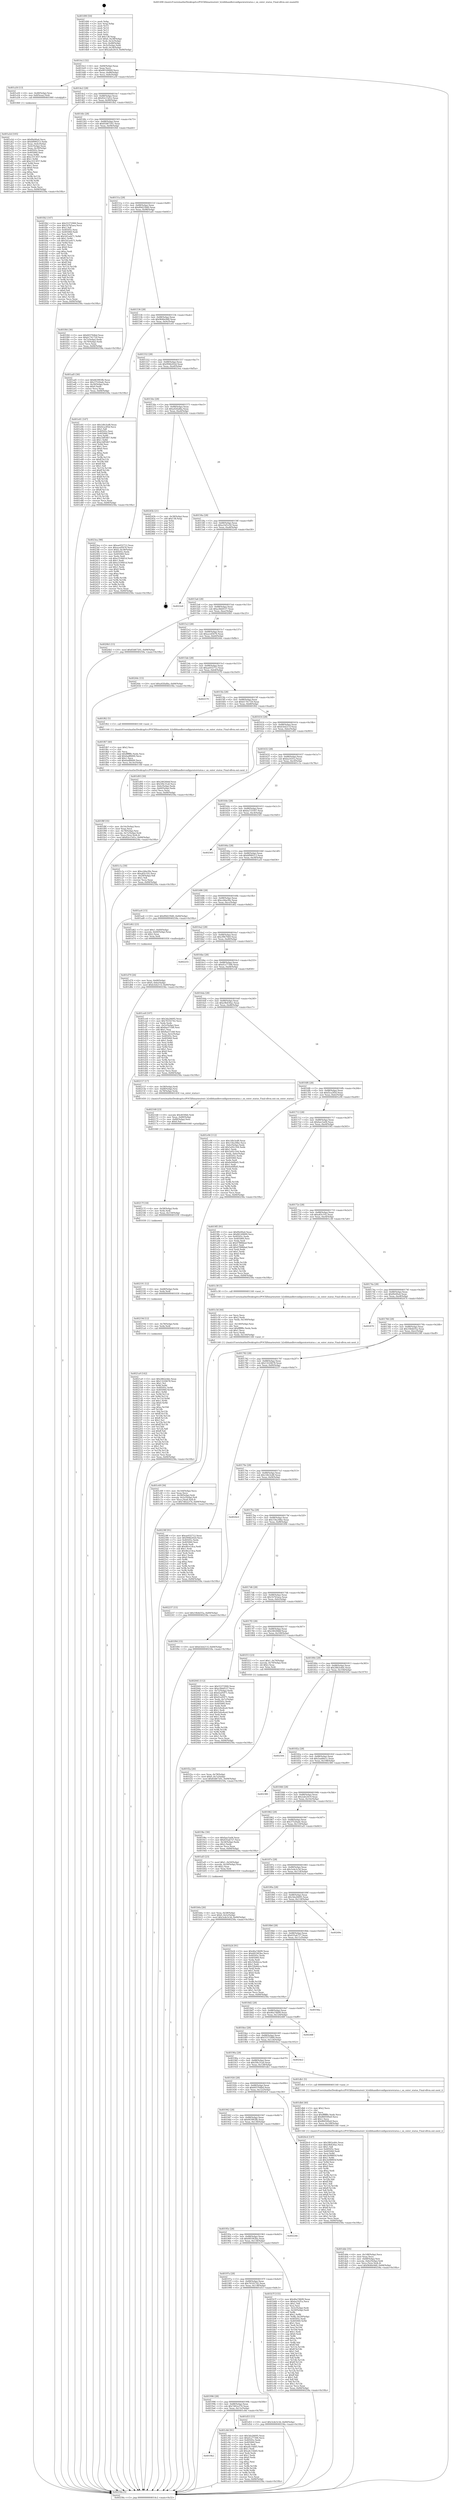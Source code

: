 digraph "0x401490" {
  label = "0x401490 (/mnt/c/Users/mathe/Desktop/tcc/POCII/binaries/extr_h2olibhandlerconfiguratorstatus.c_on_enter_status_Final-ollvm.out::main(0))"
  labelloc = "t"
  node[shape=record]

  Entry [label="",width=0.3,height=0.3,shape=circle,fillcolor=black,style=filled]
  "0x4014c2" [label="{
     0x4014c2 [32]\l
     | [instrs]\l
     &nbsp;&nbsp;0x4014c2 \<+6\>: mov -0x84(%rbp),%eax\l
     &nbsp;&nbsp;0x4014c8 \<+2\>: mov %eax,%ecx\l
     &nbsp;&nbsp;0x4014ca \<+6\>: sub $0x80149009,%ecx\l
     &nbsp;&nbsp;0x4014d0 \<+6\>: mov %eax,-0x88(%rbp)\l
     &nbsp;&nbsp;0x4014d6 \<+6\>: mov %ecx,-0x8c(%rbp)\l
     &nbsp;&nbsp;0x4014dc \<+6\>: je 0000000000401a50 \<main+0x5c0\>\l
  }"]
  "0x401a50" [label="{
     0x401a50 [13]\l
     | [instrs]\l
     &nbsp;&nbsp;0x401a50 \<+4\>: mov -0x48(%rbp),%rax\l
     &nbsp;&nbsp;0x401a54 \<+4\>: mov 0x8(%rax),%rdi\l
     &nbsp;&nbsp;0x401a58 \<+5\>: call 0000000000401060 \<atoi@plt\>\l
     | [calls]\l
     &nbsp;&nbsp;0x401060 \{1\} (unknown)\l
  }"]
  "0x4014e2" [label="{
     0x4014e2 [28]\l
     | [instrs]\l
     &nbsp;&nbsp;0x4014e2 \<+5\>: jmp 00000000004014e7 \<main+0x57\>\l
     &nbsp;&nbsp;0x4014e7 \<+6\>: mov -0x88(%rbp),%eax\l
     &nbsp;&nbsp;0x4014ed \<+5\>: sub $0x82e15d1e,%eax\l
     &nbsp;&nbsp;0x4014f2 \<+6\>: mov %eax,-0x90(%rbp)\l
     &nbsp;&nbsp;0x4014f8 \<+6\>: je 0000000000401fb2 \<main+0xb22\>\l
  }"]
  Exit [label="",width=0.3,height=0.3,shape=circle,fillcolor=black,style=filled,peripheries=2]
  "0x401fb2" [label="{
     0x401fb2 [147]\l
     | [instrs]\l
     &nbsp;&nbsp;0x401fb2 \<+5\>: mov $0x55372900,%eax\l
     &nbsp;&nbsp;0x401fb7 \<+5\>: mov $0x1b7b5aea,%ecx\l
     &nbsp;&nbsp;0x401fbc \<+2\>: mov $0x1,%dl\l
     &nbsp;&nbsp;0x401fbe \<+7\>: mov 0x40505c,%esi\l
     &nbsp;&nbsp;0x401fc5 \<+7\>: mov 0x405060,%edi\l
     &nbsp;&nbsp;0x401fcc \<+3\>: mov %esi,%r8d\l
     &nbsp;&nbsp;0x401fcf \<+7\>: add $0x5d1aeb71,%r8d\l
     &nbsp;&nbsp;0x401fd6 \<+4\>: sub $0x1,%r8d\l
     &nbsp;&nbsp;0x401fda \<+7\>: sub $0x5d1aeb71,%r8d\l
     &nbsp;&nbsp;0x401fe1 \<+4\>: imul %r8d,%esi\l
     &nbsp;&nbsp;0x401fe5 \<+3\>: and $0x1,%esi\l
     &nbsp;&nbsp;0x401fe8 \<+3\>: cmp $0x0,%esi\l
     &nbsp;&nbsp;0x401feb \<+4\>: sete %r9b\l
     &nbsp;&nbsp;0x401fef \<+3\>: cmp $0xa,%edi\l
     &nbsp;&nbsp;0x401ff2 \<+4\>: setl %r10b\l
     &nbsp;&nbsp;0x401ff6 \<+3\>: mov %r9b,%r11b\l
     &nbsp;&nbsp;0x401ff9 \<+4\>: xor $0xff,%r11b\l
     &nbsp;&nbsp;0x401ffd \<+3\>: mov %r10b,%bl\l
     &nbsp;&nbsp;0x402000 \<+3\>: xor $0xff,%bl\l
     &nbsp;&nbsp;0x402003 \<+3\>: xor $0x0,%dl\l
     &nbsp;&nbsp;0x402006 \<+3\>: mov %r11b,%r14b\l
     &nbsp;&nbsp;0x402009 \<+4\>: and $0x0,%r14b\l
     &nbsp;&nbsp;0x40200d \<+3\>: and %dl,%r9b\l
     &nbsp;&nbsp;0x402010 \<+3\>: mov %bl,%r15b\l
     &nbsp;&nbsp;0x402013 \<+4\>: and $0x0,%r15b\l
     &nbsp;&nbsp;0x402017 \<+3\>: and %dl,%r10b\l
     &nbsp;&nbsp;0x40201a \<+3\>: or %r9b,%r14b\l
     &nbsp;&nbsp;0x40201d \<+3\>: or %r10b,%r15b\l
     &nbsp;&nbsp;0x402020 \<+3\>: xor %r15b,%r14b\l
     &nbsp;&nbsp;0x402023 \<+3\>: or %bl,%r11b\l
     &nbsp;&nbsp;0x402026 \<+4\>: xor $0xff,%r11b\l
     &nbsp;&nbsp;0x40202a \<+3\>: or $0x0,%dl\l
     &nbsp;&nbsp;0x40202d \<+3\>: and %dl,%r11b\l
     &nbsp;&nbsp;0x402030 \<+3\>: or %r11b,%r14b\l
     &nbsp;&nbsp;0x402033 \<+4\>: test $0x1,%r14b\l
     &nbsp;&nbsp;0x402037 \<+3\>: cmovne %ecx,%eax\l
     &nbsp;&nbsp;0x40203a \<+6\>: mov %eax,-0x84(%rbp)\l
     &nbsp;&nbsp;0x402040 \<+5\>: jmp 000000000040258a \<main+0x10fa\>\l
  }"]
  "0x4014fe" [label="{
     0x4014fe [28]\l
     | [instrs]\l
     &nbsp;&nbsp;0x4014fe \<+5\>: jmp 0000000000401503 \<main+0x73\>\l
     &nbsp;&nbsp;0x401503 \<+6\>: mov -0x88(%rbp),%eax\l
     &nbsp;&nbsp;0x401509 \<+5\>: sub $0x83d67201,%eax\l
     &nbsp;&nbsp;0x40150e \<+6\>: mov %eax,-0x94(%rbp)\l
     &nbsp;&nbsp;0x401514 \<+6\>: je 0000000000401f44 \<main+0xab4\>\l
  }"]
  "0x4021a9" [label="{
     0x4021a9 [142]\l
     | [instrs]\l
     &nbsp;&nbsp;0x4021a9 \<+5\>: mov $0x2862e4dc,%eax\l
     &nbsp;&nbsp;0x4021ae \<+5\>: mov $0x13220678,%esi\l
     &nbsp;&nbsp;0x4021b3 \<+2\>: mov $0x1,%cl\l
     &nbsp;&nbsp;0x4021b5 \<+3\>: xor %r8d,%r8d\l
     &nbsp;&nbsp;0x4021b8 \<+8\>: mov 0x40505c,%r9d\l
     &nbsp;&nbsp;0x4021c0 \<+8\>: mov 0x405060,%r10d\l
     &nbsp;&nbsp;0x4021c8 \<+4\>: sub $0x1,%r8d\l
     &nbsp;&nbsp;0x4021cc \<+3\>: mov %r9d,%r11d\l
     &nbsp;&nbsp;0x4021cf \<+3\>: add %r8d,%r11d\l
     &nbsp;&nbsp;0x4021d2 \<+4\>: imul %r11d,%r9d\l
     &nbsp;&nbsp;0x4021d6 \<+4\>: and $0x1,%r9d\l
     &nbsp;&nbsp;0x4021da \<+4\>: cmp $0x0,%r9d\l
     &nbsp;&nbsp;0x4021de \<+3\>: sete %bl\l
     &nbsp;&nbsp;0x4021e1 \<+4\>: cmp $0xa,%r10d\l
     &nbsp;&nbsp;0x4021e5 \<+4\>: setl %r14b\l
     &nbsp;&nbsp;0x4021e9 \<+3\>: mov %bl,%r15b\l
     &nbsp;&nbsp;0x4021ec \<+4\>: xor $0xff,%r15b\l
     &nbsp;&nbsp;0x4021f0 \<+3\>: mov %r14b,%r12b\l
     &nbsp;&nbsp;0x4021f3 \<+4\>: xor $0xff,%r12b\l
     &nbsp;&nbsp;0x4021f7 \<+3\>: xor $0x1,%cl\l
     &nbsp;&nbsp;0x4021fa \<+3\>: mov %r15b,%r13b\l
     &nbsp;&nbsp;0x4021fd \<+4\>: and $0xff,%r13b\l
     &nbsp;&nbsp;0x402201 \<+2\>: and %cl,%bl\l
     &nbsp;&nbsp;0x402203 \<+3\>: mov %r12b,%dl\l
     &nbsp;&nbsp;0x402206 \<+3\>: and $0xff,%dl\l
     &nbsp;&nbsp;0x402209 \<+3\>: and %cl,%r14b\l
     &nbsp;&nbsp;0x40220c \<+3\>: or %bl,%r13b\l
     &nbsp;&nbsp;0x40220f \<+3\>: or %r14b,%dl\l
     &nbsp;&nbsp;0x402212 \<+3\>: xor %dl,%r13b\l
     &nbsp;&nbsp;0x402215 \<+3\>: or %r12b,%r15b\l
     &nbsp;&nbsp;0x402218 \<+4\>: xor $0xff,%r15b\l
     &nbsp;&nbsp;0x40221c \<+3\>: or $0x1,%cl\l
     &nbsp;&nbsp;0x40221f \<+3\>: and %cl,%r15b\l
     &nbsp;&nbsp;0x402222 \<+3\>: or %r15b,%r13b\l
     &nbsp;&nbsp;0x402225 \<+4\>: test $0x1,%r13b\l
     &nbsp;&nbsp;0x402229 \<+3\>: cmovne %esi,%eax\l
     &nbsp;&nbsp;0x40222c \<+6\>: mov %eax,-0x84(%rbp)\l
     &nbsp;&nbsp;0x402232 \<+5\>: jmp 000000000040258a \<main+0x10fa\>\l
  }"]
  "0x401f44" [label="{
     0x401f44 [30]\l
     | [instrs]\l
     &nbsp;&nbsp;0x401f44 \<+5\>: mov $0x603764bd,%eax\l
     &nbsp;&nbsp;0x401f49 \<+5\>: mov $0xb1741729,%ecx\l
     &nbsp;&nbsp;0x401f4e \<+3\>: mov -0x7c(%rbp),%edx\l
     &nbsp;&nbsp;0x401f51 \<+3\>: cmp -0x70(%rbp),%edx\l
     &nbsp;&nbsp;0x401f54 \<+3\>: cmovl %ecx,%eax\l
     &nbsp;&nbsp;0x401f57 \<+6\>: mov %eax,-0x84(%rbp)\l
     &nbsp;&nbsp;0x401f5d \<+5\>: jmp 000000000040258a \<main+0x10fa\>\l
  }"]
  "0x40151a" [label="{
     0x40151a [28]\l
     | [instrs]\l
     &nbsp;&nbsp;0x40151a \<+5\>: jmp 000000000040151f \<main+0x8f\>\l
     &nbsp;&nbsp;0x40151f \<+6\>: mov -0x88(%rbp),%eax\l
     &nbsp;&nbsp;0x401525 \<+5\>: sub $0x89d239d0,%eax\l
     &nbsp;&nbsp;0x40152a \<+6\>: mov %eax,-0x98(%rbp)\l
     &nbsp;&nbsp;0x401530 \<+6\>: je 0000000000401ad5 \<main+0x645\>\l
  }"]
  "0x40219d" [label="{
     0x40219d [12]\l
     | [instrs]\l
     &nbsp;&nbsp;0x40219d \<+4\>: mov -0x78(%rbp),%rdx\l
     &nbsp;&nbsp;0x4021a1 \<+3\>: mov %rdx,%rdi\l
     &nbsp;&nbsp;0x4021a4 \<+5\>: call 0000000000401030 \<free@plt\>\l
     | [calls]\l
     &nbsp;&nbsp;0x401030 \{1\} (unknown)\l
  }"]
  "0x401ad5" [label="{
     0x401ad5 [30]\l
     | [instrs]\l
     &nbsp;&nbsp;0x401ad5 \<+5\>: mov $0x663903fb,%eax\l
     &nbsp;&nbsp;0x401ada \<+5\>: mov $0x37520adc,%ecx\l
     &nbsp;&nbsp;0x401adf \<+3\>: mov -0x30(%rbp),%edx\l
     &nbsp;&nbsp;0x401ae2 \<+3\>: cmp $0x0,%edx\l
     &nbsp;&nbsp;0x401ae5 \<+3\>: cmove %ecx,%eax\l
     &nbsp;&nbsp;0x401ae8 \<+6\>: mov %eax,-0x84(%rbp)\l
     &nbsp;&nbsp;0x401aee \<+5\>: jmp 000000000040258a \<main+0x10fa\>\l
  }"]
  "0x401536" [label="{
     0x401536 [28]\l
     | [instrs]\l
     &nbsp;&nbsp;0x401536 \<+5\>: jmp 000000000040153b \<main+0xab\>\l
     &nbsp;&nbsp;0x40153b \<+6\>: mov -0x88(%rbp),%eax\l
     &nbsp;&nbsp;0x401541 \<+5\>: sub $0x9646e9d0,%eax\l
     &nbsp;&nbsp;0x401546 \<+6\>: mov %eax,-0x9c(%rbp)\l
     &nbsp;&nbsp;0x40154c \<+6\>: je 0000000000401e01 \<main+0x971\>\l
  }"]
  "0x402191" [label="{
     0x402191 [12]\l
     | [instrs]\l
     &nbsp;&nbsp;0x402191 \<+4\>: mov -0x68(%rbp),%rdx\l
     &nbsp;&nbsp;0x402195 \<+3\>: mov %rdx,%rdi\l
     &nbsp;&nbsp;0x402198 \<+5\>: call 0000000000401030 \<free@plt\>\l
     | [calls]\l
     &nbsp;&nbsp;0x401030 \{1\} (unknown)\l
  }"]
  "0x401e01" [label="{
     0x401e01 [147]\l
     | [instrs]\l
     &nbsp;&nbsp;0x401e01 \<+5\>: mov $0x14fe3cd8,%eax\l
     &nbsp;&nbsp;0x401e06 \<+5\>: mov $0xf2ca3f5d,%ecx\l
     &nbsp;&nbsp;0x401e0b \<+2\>: mov $0x1,%dl\l
     &nbsp;&nbsp;0x401e0d \<+7\>: mov 0x40505c,%esi\l
     &nbsp;&nbsp;0x401e14 \<+7\>: mov 0x405060,%edi\l
     &nbsp;&nbsp;0x401e1b \<+3\>: mov %esi,%r8d\l
     &nbsp;&nbsp;0x401e1e \<+7\>: sub $0xe3df5467,%r8d\l
     &nbsp;&nbsp;0x401e25 \<+4\>: sub $0x1,%r8d\l
     &nbsp;&nbsp;0x401e29 \<+7\>: add $0xe3df5467,%r8d\l
     &nbsp;&nbsp;0x401e30 \<+4\>: imul %r8d,%esi\l
     &nbsp;&nbsp;0x401e34 \<+3\>: and $0x1,%esi\l
     &nbsp;&nbsp;0x401e37 \<+3\>: cmp $0x0,%esi\l
     &nbsp;&nbsp;0x401e3a \<+4\>: sete %r9b\l
     &nbsp;&nbsp;0x401e3e \<+3\>: cmp $0xa,%edi\l
     &nbsp;&nbsp;0x401e41 \<+4\>: setl %r10b\l
     &nbsp;&nbsp;0x401e45 \<+3\>: mov %r9b,%r11b\l
     &nbsp;&nbsp;0x401e48 \<+4\>: xor $0xff,%r11b\l
     &nbsp;&nbsp;0x401e4c \<+3\>: mov %r10b,%bl\l
     &nbsp;&nbsp;0x401e4f \<+3\>: xor $0xff,%bl\l
     &nbsp;&nbsp;0x401e52 \<+3\>: xor $0x1,%dl\l
     &nbsp;&nbsp;0x401e55 \<+3\>: mov %r11b,%r14b\l
     &nbsp;&nbsp;0x401e58 \<+4\>: and $0xff,%r14b\l
     &nbsp;&nbsp;0x401e5c \<+3\>: and %dl,%r9b\l
     &nbsp;&nbsp;0x401e5f \<+3\>: mov %bl,%r15b\l
     &nbsp;&nbsp;0x401e62 \<+4\>: and $0xff,%r15b\l
     &nbsp;&nbsp;0x401e66 \<+3\>: and %dl,%r10b\l
     &nbsp;&nbsp;0x401e69 \<+3\>: or %r9b,%r14b\l
     &nbsp;&nbsp;0x401e6c \<+3\>: or %r10b,%r15b\l
     &nbsp;&nbsp;0x401e6f \<+3\>: xor %r15b,%r14b\l
     &nbsp;&nbsp;0x401e72 \<+3\>: or %bl,%r11b\l
     &nbsp;&nbsp;0x401e75 \<+4\>: xor $0xff,%r11b\l
     &nbsp;&nbsp;0x401e79 \<+3\>: or $0x1,%dl\l
     &nbsp;&nbsp;0x401e7c \<+3\>: and %dl,%r11b\l
     &nbsp;&nbsp;0x401e7f \<+3\>: or %r11b,%r14b\l
     &nbsp;&nbsp;0x401e82 \<+4\>: test $0x1,%r14b\l
     &nbsp;&nbsp;0x401e86 \<+3\>: cmovne %ecx,%eax\l
     &nbsp;&nbsp;0x401e89 \<+6\>: mov %eax,-0x84(%rbp)\l
     &nbsp;&nbsp;0x401e8f \<+5\>: jmp 000000000040258a \<main+0x10fa\>\l
  }"]
  "0x401552" [label="{
     0x401552 [28]\l
     | [instrs]\l
     &nbsp;&nbsp;0x401552 \<+5\>: jmp 0000000000401557 \<main+0xc7\>\l
     &nbsp;&nbsp;0x401557 \<+6\>: mov -0x88(%rbp),%eax\l
     &nbsp;&nbsp;0x40155d \<+5\>: sub $0x994b202d,%eax\l
     &nbsp;&nbsp;0x401562 \<+6\>: mov %eax,-0xa0(%rbp)\l
     &nbsp;&nbsp;0x401568 \<+6\>: je 00000000004023ea \<main+0xf5a\>\l
  }"]
  "0x40217f" [label="{
     0x40217f [18]\l
     | [instrs]\l
     &nbsp;&nbsp;0x40217f \<+4\>: mov -0x58(%rbp),%rdx\l
     &nbsp;&nbsp;0x402183 \<+3\>: mov %rdx,%rdi\l
     &nbsp;&nbsp;0x402186 \<+6\>: mov %eax,-0x150(%rbp)\l
     &nbsp;&nbsp;0x40218c \<+5\>: call 0000000000401030 \<free@plt\>\l
     | [calls]\l
     &nbsp;&nbsp;0x401030 \{1\} (unknown)\l
  }"]
  "0x4023ea" [label="{
     0x4023ea [98]\l
     | [instrs]\l
     &nbsp;&nbsp;0x4023ea \<+5\>: mov $0xae032712,%eax\l
     &nbsp;&nbsp;0x4023ef \<+5\>: mov $0xaced5676,%ecx\l
     &nbsp;&nbsp;0x4023f4 \<+7\>: movl $0x0,-0x38(%rbp)\l
     &nbsp;&nbsp;0x4023fb \<+7\>: mov 0x40505c,%edx\l
     &nbsp;&nbsp;0x402402 \<+7\>: mov 0x405060,%esi\l
     &nbsp;&nbsp;0x402409 \<+2\>: mov %edx,%edi\l
     &nbsp;&nbsp;0x40240b \<+6\>: sub $0xe310661d,%edi\l
     &nbsp;&nbsp;0x402411 \<+3\>: sub $0x1,%edi\l
     &nbsp;&nbsp;0x402414 \<+6\>: add $0xe310661d,%edi\l
     &nbsp;&nbsp;0x40241a \<+3\>: imul %edi,%edx\l
     &nbsp;&nbsp;0x40241d \<+3\>: and $0x1,%edx\l
     &nbsp;&nbsp;0x402420 \<+3\>: cmp $0x0,%edx\l
     &nbsp;&nbsp;0x402423 \<+4\>: sete %r8b\l
     &nbsp;&nbsp;0x402427 \<+3\>: cmp $0xa,%esi\l
     &nbsp;&nbsp;0x40242a \<+4\>: setl %r9b\l
     &nbsp;&nbsp;0x40242e \<+3\>: mov %r8b,%r10b\l
     &nbsp;&nbsp;0x402431 \<+3\>: and %r9b,%r10b\l
     &nbsp;&nbsp;0x402434 \<+3\>: xor %r9b,%r8b\l
     &nbsp;&nbsp;0x402437 \<+3\>: or %r8b,%r10b\l
     &nbsp;&nbsp;0x40243a \<+4\>: test $0x1,%r10b\l
     &nbsp;&nbsp;0x40243e \<+3\>: cmovne %ecx,%eax\l
     &nbsp;&nbsp;0x402441 \<+6\>: mov %eax,-0x84(%rbp)\l
     &nbsp;&nbsp;0x402447 \<+5\>: jmp 000000000040258a \<main+0x10fa\>\l
  }"]
  "0x40156e" [label="{
     0x40156e [28]\l
     | [instrs]\l
     &nbsp;&nbsp;0x40156e \<+5\>: jmp 0000000000401573 \<main+0xe3\>\l
     &nbsp;&nbsp;0x401573 \<+6\>: mov -0x88(%rbp),%eax\l
     &nbsp;&nbsp;0x401579 \<+5\>: sub $0xa02fadba,%eax\l
     &nbsp;&nbsp;0x40157e \<+6\>: mov %eax,-0xa4(%rbp)\l
     &nbsp;&nbsp;0x401584 \<+6\>: je 000000000040245b \<main+0xfcb\>\l
  }"]
  "0x402168" [label="{
     0x402168 [23]\l
     | [instrs]\l
     &nbsp;&nbsp;0x402168 \<+10\>: movabs $0x4030b6,%rdi\l
     &nbsp;&nbsp;0x402172 \<+3\>: mov %eax,-0x80(%rbp)\l
     &nbsp;&nbsp;0x402175 \<+3\>: mov -0x80(%rbp),%esi\l
     &nbsp;&nbsp;0x402178 \<+2\>: mov $0x0,%al\l
     &nbsp;&nbsp;0x40217a \<+5\>: call 0000000000401040 \<printf@plt\>\l
     | [calls]\l
     &nbsp;&nbsp;0x401040 \{1\} (unknown)\l
  }"]
  "0x40245b" [label="{
     0x40245b [21]\l
     | [instrs]\l
     &nbsp;&nbsp;0x40245b \<+3\>: mov -0x38(%rbp),%eax\l
     &nbsp;&nbsp;0x40245e \<+7\>: add $0x138,%rsp\l
     &nbsp;&nbsp;0x402465 \<+1\>: pop %rbx\l
     &nbsp;&nbsp;0x402466 \<+2\>: pop %r12\l
     &nbsp;&nbsp;0x402468 \<+2\>: pop %r13\l
     &nbsp;&nbsp;0x40246a \<+2\>: pop %r14\l
     &nbsp;&nbsp;0x40246c \<+2\>: pop %r15\l
     &nbsp;&nbsp;0x40246e \<+1\>: pop %rbp\l
     &nbsp;&nbsp;0x40246f \<+1\>: ret\l
  }"]
  "0x40158a" [label="{
     0x40158a [28]\l
     | [instrs]\l
     &nbsp;&nbsp;0x40158a \<+5\>: jmp 000000000040158f \<main+0xff\>\l
     &nbsp;&nbsp;0x40158f \<+6\>: mov -0x88(%rbp),%eax\l
     &nbsp;&nbsp;0x401595 \<+5\>: sub $0xa1bf1e50,%eax\l
     &nbsp;&nbsp;0x40159a \<+6\>: mov %eax,-0xa8(%rbp)\l
     &nbsp;&nbsp;0x4015a0 \<+6\>: je 00000000004022e8 \<main+0xe58\>\l
  }"]
  "0x401f8f" [label="{
     0x401f8f [35]\l
     | [instrs]\l
     &nbsp;&nbsp;0x401f8f \<+6\>: mov -0x14c(%rbp),%ecx\l
     &nbsp;&nbsp;0x401f95 \<+3\>: imul %eax,%ecx\l
     &nbsp;&nbsp;0x401f98 \<+4\>: mov -0x78(%rbp),%rsi\l
     &nbsp;&nbsp;0x401f9c \<+4\>: movslq -0x7c(%rbp),%rdi\l
     &nbsp;&nbsp;0x401fa0 \<+3\>: mov %ecx,(%rsi,%rdi,4)\l
     &nbsp;&nbsp;0x401fa3 \<+10\>: movl $0x82e15d1e,-0x84(%rbp)\l
     &nbsp;&nbsp;0x401fad \<+5\>: jmp 000000000040258a \<main+0x10fa\>\l
  }"]
  "0x4022e8" [label="{
     0x4022e8\l
  }", style=dashed]
  "0x4015a6" [label="{
     0x4015a6 [28]\l
     | [instrs]\l
     &nbsp;&nbsp;0x4015a6 \<+5\>: jmp 00000000004015ab \<main+0x11b\>\l
     &nbsp;&nbsp;0x4015ab \<+6\>: mov -0x88(%rbp),%eax\l
     &nbsp;&nbsp;0x4015b1 \<+5\>: sub $0xa3bb4537,%eax\l
     &nbsp;&nbsp;0x4015b6 \<+6\>: mov %eax,-0xac(%rbp)\l
     &nbsp;&nbsp;0x4015bc \<+6\>: je 00000000004020b5 \<main+0xc25\>\l
  }"]
  "0x401f67" [label="{
     0x401f67 [40]\l
     | [instrs]\l
     &nbsp;&nbsp;0x401f67 \<+5\>: mov $0x2,%ecx\l
     &nbsp;&nbsp;0x401f6c \<+1\>: cltd\l
     &nbsp;&nbsp;0x401f6d \<+2\>: idiv %ecx\l
     &nbsp;&nbsp;0x401f6f \<+6\>: imul $0xfffffffe,%edx,%ecx\l
     &nbsp;&nbsp;0x401f75 \<+6\>: add $0x6adf6600,%ecx\l
     &nbsp;&nbsp;0x401f7b \<+3\>: add $0x1,%ecx\l
     &nbsp;&nbsp;0x401f7e \<+6\>: sub $0x6adf6600,%ecx\l
     &nbsp;&nbsp;0x401f84 \<+6\>: mov %ecx,-0x14c(%rbp)\l
     &nbsp;&nbsp;0x401f8a \<+5\>: call 0000000000401160 \<next_i\>\l
     | [calls]\l
     &nbsp;&nbsp;0x401160 \{1\} (/mnt/c/Users/mathe/Desktop/tcc/POCII/binaries/extr_h2olibhandlerconfiguratorstatus.c_on_enter_status_Final-ollvm.out::next_i)\l
  }"]
  "0x4020b5" [label="{
     0x4020b5 [15]\l
     | [instrs]\l
     &nbsp;&nbsp;0x4020b5 \<+10\>: movl $0x83d67201,-0x84(%rbp)\l
     &nbsp;&nbsp;0x4020bf \<+5\>: jmp 000000000040258a \<main+0x10fa\>\l
  }"]
  "0x4015c2" [label="{
     0x4015c2 [28]\l
     | [instrs]\l
     &nbsp;&nbsp;0x4015c2 \<+5\>: jmp 00000000004015c7 \<main+0x137\>\l
     &nbsp;&nbsp;0x4015c7 \<+6\>: mov -0x88(%rbp),%eax\l
     &nbsp;&nbsp;0x4015cd \<+5\>: sub $0xaced5676,%eax\l
     &nbsp;&nbsp;0x4015d2 \<+6\>: mov %eax,-0xb0(%rbp)\l
     &nbsp;&nbsp;0x4015d8 \<+6\>: je 000000000040244c \<main+0xfbc\>\l
  }"]
  "0x401f2a" [label="{
     0x401f2a [26]\l
     | [instrs]\l
     &nbsp;&nbsp;0x401f2a \<+4\>: mov %rax,-0x78(%rbp)\l
     &nbsp;&nbsp;0x401f2e \<+7\>: movl $0x0,-0x7c(%rbp)\l
     &nbsp;&nbsp;0x401f35 \<+10\>: movl $0x83d67201,-0x84(%rbp)\l
     &nbsp;&nbsp;0x401f3f \<+5\>: jmp 000000000040258a \<main+0x10fa\>\l
  }"]
  "0x40244c" [label="{
     0x40244c [15]\l
     | [instrs]\l
     &nbsp;&nbsp;0x40244c \<+10\>: movl $0xa02fadba,-0x84(%rbp)\l
     &nbsp;&nbsp;0x402456 \<+5\>: jmp 000000000040258a \<main+0x10fa\>\l
  }"]
  "0x4015de" [label="{
     0x4015de [28]\l
     | [instrs]\l
     &nbsp;&nbsp;0x4015de \<+5\>: jmp 00000000004015e3 \<main+0x153\>\l
     &nbsp;&nbsp;0x4015e3 \<+6\>: mov -0x88(%rbp),%eax\l
     &nbsp;&nbsp;0x4015e9 \<+5\>: sub $0xae032712,%eax\l
     &nbsp;&nbsp;0x4015ee \<+6\>: mov %eax,-0xb4(%rbp)\l
     &nbsp;&nbsp;0x4015f4 \<+6\>: je 0000000000402579 \<main+0x10e9\>\l
  }"]
  "0x401dde" [label="{
     0x401dde [35]\l
     | [instrs]\l
     &nbsp;&nbsp;0x401dde \<+6\>: mov -0x148(%rbp),%ecx\l
     &nbsp;&nbsp;0x401de4 \<+3\>: imul %eax,%ecx\l
     &nbsp;&nbsp;0x401de7 \<+4\>: mov -0x68(%rbp),%rsi\l
     &nbsp;&nbsp;0x401deb \<+4\>: movslq -0x6c(%rbp),%rdi\l
     &nbsp;&nbsp;0x401def \<+3\>: mov %ecx,(%rsi,%rdi,4)\l
     &nbsp;&nbsp;0x401df2 \<+10\>: movl $0x9646e9d0,-0x84(%rbp)\l
     &nbsp;&nbsp;0x401dfc \<+5\>: jmp 000000000040258a \<main+0x10fa\>\l
  }"]
  "0x402579" [label="{
     0x402579\l
  }", style=dashed]
  "0x4015fa" [label="{
     0x4015fa [28]\l
     | [instrs]\l
     &nbsp;&nbsp;0x4015fa \<+5\>: jmp 00000000004015ff \<main+0x16f\>\l
     &nbsp;&nbsp;0x4015ff \<+6\>: mov -0x88(%rbp),%eax\l
     &nbsp;&nbsp;0x401605 \<+5\>: sub $0xb1741729,%eax\l
     &nbsp;&nbsp;0x40160a \<+6\>: mov %eax,-0xb8(%rbp)\l
     &nbsp;&nbsp;0x401610 \<+6\>: je 0000000000401f62 \<main+0xad2\>\l
  }"]
  "0x401db6" [label="{
     0x401db6 [40]\l
     | [instrs]\l
     &nbsp;&nbsp;0x401db6 \<+5\>: mov $0x2,%ecx\l
     &nbsp;&nbsp;0x401dbb \<+1\>: cltd\l
     &nbsp;&nbsp;0x401dbc \<+2\>: idiv %ecx\l
     &nbsp;&nbsp;0x401dbe \<+6\>: imul $0xfffffffe,%edx,%ecx\l
     &nbsp;&nbsp;0x401dc4 \<+6\>: add $0x860500a9,%ecx\l
     &nbsp;&nbsp;0x401dca \<+3\>: add $0x1,%ecx\l
     &nbsp;&nbsp;0x401dcd \<+6\>: sub $0x860500a9,%ecx\l
     &nbsp;&nbsp;0x401dd3 \<+6\>: mov %ecx,-0x148(%rbp)\l
     &nbsp;&nbsp;0x401dd9 \<+5\>: call 0000000000401160 \<next_i\>\l
     | [calls]\l
     &nbsp;&nbsp;0x401160 \{1\} (/mnt/c/Users/mathe/Desktop/tcc/POCII/binaries/extr_h2olibhandlerconfiguratorstatus.c_on_enter_status_Final-ollvm.out::next_i)\l
  }"]
  "0x401f62" [label="{
     0x401f62 [5]\l
     | [instrs]\l
     &nbsp;&nbsp;0x401f62 \<+5\>: call 0000000000401160 \<next_i\>\l
     | [calls]\l
     &nbsp;&nbsp;0x401160 \{1\} (/mnt/c/Users/mathe/Desktop/tcc/POCII/binaries/extr_h2olibhandlerconfiguratorstatus.c_on_enter_status_Final-ollvm.out::next_i)\l
  }"]
  "0x401616" [label="{
     0x401616 [28]\l
     | [instrs]\l
     &nbsp;&nbsp;0x401616 \<+5\>: jmp 000000000040161b \<main+0x18b\>\l
     &nbsp;&nbsp;0x40161b \<+6\>: mov -0x88(%rbp),%eax\l
     &nbsp;&nbsp;0x401621 \<+5\>: sub $0xb3eb211f,%eax\l
     &nbsp;&nbsp;0x401626 \<+6\>: mov %eax,-0xbc(%rbp)\l
     &nbsp;&nbsp;0x40162c \<+6\>: je 0000000000401d93 \<main+0x903\>\l
  }"]
  "0x401d79" [label="{
     0x401d79 [26]\l
     | [instrs]\l
     &nbsp;&nbsp;0x401d79 \<+4\>: mov %rax,-0x68(%rbp)\l
     &nbsp;&nbsp;0x401d7d \<+7\>: movl $0x0,-0x6c(%rbp)\l
     &nbsp;&nbsp;0x401d84 \<+10\>: movl $0xb3eb211f,-0x84(%rbp)\l
     &nbsp;&nbsp;0x401d8e \<+5\>: jmp 000000000040258a \<main+0x10fa\>\l
  }"]
  "0x401d93" [label="{
     0x401d93 [30]\l
     | [instrs]\l
     &nbsp;&nbsp;0x401d93 \<+5\>: mov $0x24626bbf,%eax\l
     &nbsp;&nbsp;0x401d98 \<+5\>: mov $0x5f4c31a0,%ecx\l
     &nbsp;&nbsp;0x401d9d \<+3\>: mov -0x6c(%rbp),%edx\l
     &nbsp;&nbsp;0x401da0 \<+3\>: cmp -0x60(%rbp),%edx\l
     &nbsp;&nbsp;0x401da3 \<+3\>: cmovl %ecx,%eax\l
     &nbsp;&nbsp;0x401da6 \<+6\>: mov %eax,-0x84(%rbp)\l
     &nbsp;&nbsp;0x401dac \<+5\>: jmp 000000000040258a \<main+0x10fa\>\l
  }"]
  "0x401632" [label="{
     0x401632 [28]\l
     | [instrs]\l
     &nbsp;&nbsp;0x401632 \<+5\>: jmp 0000000000401637 \<main+0x1a7\>\l
     &nbsp;&nbsp;0x401637 \<+6\>: mov -0x88(%rbp),%eax\l
     &nbsp;&nbsp;0x40163d \<+5\>: sub $0xba1fcf1a,%eax\l
     &nbsp;&nbsp;0x401642 \<+6\>: mov %eax,-0xc0(%rbp)\l
     &nbsp;&nbsp;0x401648 \<+6\>: je 0000000000401c1a \<main+0x78a\>\l
  }"]
  "0x4019b2" [label="{
     0x4019b2\l
  }", style=dashed]
  "0x401c1a" [label="{
     0x401c1a [30]\l
     | [instrs]\l
     &nbsp;&nbsp;0x401c1a \<+5\>: mov $0xccbba30e,%eax\l
     &nbsp;&nbsp;0x401c1f \<+5\>: mov $0xa83c102,%ecx\l
     &nbsp;&nbsp;0x401c24 \<+3\>: mov -0x29(%rbp),%dl\l
     &nbsp;&nbsp;0x401c27 \<+3\>: test $0x1,%dl\l
     &nbsp;&nbsp;0x401c2a \<+3\>: cmovne %ecx,%eax\l
     &nbsp;&nbsp;0x401c2d \<+6\>: mov %eax,-0x84(%rbp)\l
     &nbsp;&nbsp;0x401c33 \<+5\>: jmp 000000000040258a \<main+0x10fa\>\l
  }"]
  "0x40164e" [label="{
     0x40164e [28]\l
     | [instrs]\l
     &nbsp;&nbsp;0x40164e \<+5\>: jmp 0000000000401653 \<main+0x1c3\>\l
     &nbsp;&nbsp;0x401653 \<+6\>: mov -0x88(%rbp),%eax\l
     &nbsp;&nbsp;0x401659 \<+5\>: sub $0xba733507,%eax\l
     &nbsp;&nbsp;0x40165e \<+6\>: mov %eax,-0xc4(%rbp)\l
     &nbsp;&nbsp;0x401664 \<+6\>: je 0000000000402565 \<main+0x10d5\>\l
  }"]
  "0x401c8d" [label="{
     0x401c8d [91]\l
     | [instrs]\l
     &nbsp;&nbsp;0x401c8d \<+5\>: mov $0x3da26695,%eax\l
     &nbsp;&nbsp;0x401c92 \<+5\>: mov $0xd1a77306,%ecx\l
     &nbsp;&nbsp;0x401c97 \<+7\>: mov 0x40505c,%edx\l
     &nbsp;&nbsp;0x401c9e \<+7\>: mov 0x405060,%esi\l
     &nbsp;&nbsp;0x401ca5 \<+2\>: mov %edx,%edi\l
     &nbsp;&nbsp;0x401ca7 \<+6\>: sub $0xa4c14dd5,%edi\l
     &nbsp;&nbsp;0x401cad \<+3\>: sub $0x1,%edi\l
     &nbsp;&nbsp;0x401cb0 \<+6\>: add $0xa4c14dd5,%edi\l
     &nbsp;&nbsp;0x401cb6 \<+3\>: imul %edi,%edx\l
     &nbsp;&nbsp;0x401cb9 \<+3\>: and $0x1,%edx\l
     &nbsp;&nbsp;0x401cbc \<+3\>: cmp $0x0,%edx\l
     &nbsp;&nbsp;0x401cbf \<+4\>: sete %r8b\l
     &nbsp;&nbsp;0x401cc3 \<+3\>: cmp $0xa,%esi\l
     &nbsp;&nbsp;0x401cc6 \<+4\>: setl %r9b\l
     &nbsp;&nbsp;0x401cca \<+3\>: mov %r8b,%r10b\l
     &nbsp;&nbsp;0x401ccd \<+3\>: and %r9b,%r10b\l
     &nbsp;&nbsp;0x401cd0 \<+3\>: xor %r9b,%r8b\l
     &nbsp;&nbsp;0x401cd3 \<+3\>: or %r8b,%r10b\l
     &nbsp;&nbsp;0x401cd6 \<+4\>: test $0x1,%r10b\l
     &nbsp;&nbsp;0x401cda \<+3\>: cmovne %ecx,%eax\l
     &nbsp;&nbsp;0x401cdd \<+6\>: mov %eax,-0x84(%rbp)\l
     &nbsp;&nbsp;0x401ce3 \<+5\>: jmp 000000000040258a \<main+0x10fa\>\l
  }"]
  "0x402565" [label="{
     0x402565\l
  }", style=dashed]
  "0x40166a" [label="{
     0x40166a [28]\l
     | [instrs]\l
     &nbsp;&nbsp;0x40166a \<+5\>: jmp 000000000040166f \<main+0x1df\>\l
     &nbsp;&nbsp;0x40166f \<+6\>: mov -0x88(%rbp),%eax\l
     &nbsp;&nbsp;0x401675 \<+5\>: sub $0xbf990213,%eax\l
     &nbsp;&nbsp;0x40167a \<+6\>: mov %eax,-0xc8(%rbp)\l
     &nbsp;&nbsp;0x401680 \<+6\>: je 0000000000401ac6 \<main+0x636\>\l
  }"]
  "0x401996" [label="{
     0x401996 [28]\l
     | [instrs]\l
     &nbsp;&nbsp;0x401996 \<+5\>: jmp 000000000040199b \<main+0x50b\>\l
     &nbsp;&nbsp;0x40199b \<+6\>: mov -0x88(%rbp),%eax\l
     &nbsp;&nbsp;0x4019a1 \<+5\>: sub $0x7d62a374,%eax\l
     &nbsp;&nbsp;0x4019a6 \<+6\>: mov %eax,-0x13c(%rbp)\l
     &nbsp;&nbsp;0x4019ac \<+6\>: je 0000000000401c8d \<main+0x7fd\>\l
  }"]
  "0x401ac6" [label="{
     0x401ac6 [15]\l
     | [instrs]\l
     &nbsp;&nbsp;0x401ac6 \<+10\>: movl $0x89d239d0,-0x84(%rbp)\l
     &nbsp;&nbsp;0x401ad0 \<+5\>: jmp 000000000040258a \<main+0x10fa\>\l
  }"]
  "0x401686" [label="{
     0x401686 [28]\l
     | [instrs]\l
     &nbsp;&nbsp;0x401686 \<+5\>: jmp 000000000040168b \<main+0x1fb\>\l
     &nbsp;&nbsp;0x40168b \<+6\>: mov -0x88(%rbp),%eax\l
     &nbsp;&nbsp;0x401691 \<+5\>: sub $0xccbba30e,%eax\l
     &nbsp;&nbsp;0x401696 \<+6\>: mov %eax,-0xcc(%rbp)\l
     &nbsp;&nbsp;0x40169c \<+6\>: je 0000000000401d62 \<main+0x8d2\>\l
  }"]
  "0x401d53" [label="{
     0x401d53 [15]\l
     | [instrs]\l
     &nbsp;&nbsp;0x401d53 \<+10\>: movl $0x3cde3c3d,-0x84(%rbp)\l
     &nbsp;&nbsp;0x401d5d \<+5\>: jmp 000000000040258a \<main+0x10fa\>\l
  }"]
  "0x401d62" [label="{
     0x401d62 [23]\l
     | [instrs]\l
     &nbsp;&nbsp;0x401d62 \<+7\>: movl $0x1,-0x60(%rbp)\l
     &nbsp;&nbsp;0x401d69 \<+4\>: movslq -0x60(%rbp),%rax\l
     &nbsp;&nbsp;0x401d6d \<+4\>: shl $0x2,%rax\l
     &nbsp;&nbsp;0x401d71 \<+3\>: mov %rax,%rdi\l
     &nbsp;&nbsp;0x401d74 \<+5\>: call 0000000000401050 \<malloc@plt\>\l
     | [calls]\l
     &nbsp;&nbsp;0x401050 \{1\} (unknown)\l
  }"]
  "0x4016a2" [label="{
     0x4016a2 [28]\l
     | [instrs]\l
     &nbsp;&nbsp;0x4016a2 \<+5\>: jmp 00000000004016a7 \<main+0x217\>\l
     &nbsp;&nbsp;0x4016a7 \<+6\>: mov -0x88(%rbp),%eax\l
     &nbsp;&nbsp;0x4016ad \<+5\>: sub $0xcf9b70b9,%eax\l
     &nbsp;&nbsp;0x4016b2 \<+6\>: mov %eax,-0xd0(%rbp)\l
     &nbsp;&nbsp;0x4016b8 \<+6\>: je 0000000000402255 \<main+0xdc5\>\l
  }"]
  "0x401c69" [label="{
     0x401c69 [36]\l
     | [instrs]\l
     &nbsp;&nbsp;0x401c69 \<+6\>: mov -0x144(%rbp),%ecx\l
     &nbsp;&nbsp;0x401c6f \<+3\>: imul %eax,%ecx\l
     &nbsp;&nbsp;0x401c72 \<+4\>: mov -0x58(%rbp),%rdi\l
     &nbsp;&nbsp;0x401c76 \<+4\>: movslq -0x5c(%rbp),%r8\l
     &nbsp;&nbsp;0x401c7a \<+4\>: mov %ecx,(%rdi,%r8,4)\l
     &nbsp;&nbsp;0x401c7e \<+10\>: movl $0x7d62a374,-0x84(%rbp)\l
     &nbsp;&nbsp;0x401c88 \<+5\>: jmp 000000000040258a \<main+0x10fa\>\l
  }"]
  "0x402255" [label="{
     0x402255\l
  }", style=dashed]
  "0x4016be" [label="{
     0x4016be [28]\l
     | [instrs]\l
     &nbsp;&nbsp;0x4016be \<+5\>: jmp 00000000004016c3 \<main+0x233\>\l
     &nbsp;&nbsp;0x4016c3 \<+6\>: mov -0x88(%rbp),%eax\l
     &nbsp;&nbsp;0x4016c9 \<+5\>: sub $0xd1a77306,%eax\l
     &nbsp;&nbsp;0x4016ce \<+6\>: mov %eax,-0xd4(%rbp)\l
     &nbsp;&nbsp;0x4016d4 \<+6\>: je 0000000000401ce8 \<main+0x858\>\l
  }"]
  "0x401c3d" [label="{
     0x401c3d [44]\l
     | [instrs]\l
     &nbsp;&nbsp;0x401c3d \<+2\>: xor %ecx,%ecx\l
     &nbsp;&nbsp;0x401c3f \<+5\>: mov $0x2,%edx\l
     &nbsp;&nbsp;0x401c44 \<+6\>: mov %edx,-0x140(%rbp)\l
     &nbsp;&nbsp;0x401c4a \<+1\>: cltd\l
     &nbsp;&nbsp;0x401c4b \<+6\>: mov -0x140(%rbp),%esi\l
     &nbsp;&nbsp;0x401c51 \<+2\>: idiv %esi\l
     &nbsp;&nbsp;0x401c53 \<+6\>: imul $0xfffffffe,%edx,%edx\l
     &nbsp;&nbsp;0x401c59 \<+3\>: sub $0x1,%ecx\l
     &nbsp;&nbsp;0x401c5c \<+2\>: sub %ecx,%edx\l
     &nbsp;&nbsp;0x401c5e \<+6\>: mov %edx,-0x144(%rbp)\l
     &nbsp;&nbsp;0x401c64 \<+5\>: call 0000000000401160 \<next_i\>\l
     | [calls]\l
     &nbsp;&nbsp;0x401160 \{1\} (/mnt/c/Users/mathe/Desktop/tcc/POCII/binaries/extr_h2olibhandlerconfiguratorstatus.c_on_enter_status_Final-ollvm.out::next_i)\l
  }"]
  "0x401ce8" [label="{
     0x401ce8 [107]\l
     | [instrs]\l
     &nbsp;&nbsp;0x401ce8 \<+5\>: mov $0x3da26695,%eax\l
     &nbsp;&nbsp;0x401ced \<+5\>: mov $0x76102742,%ecx\l
     &nbsp;&nbsp;0x401cf2 \<+2\>: xor %edx,%edx\l
     &nbsp;&nbsp;0x401cf4 \<+3\>: mov -0x5c(%rbp),%esi\l
     &nbsp;&nbsp;0x401cf7 \<+6\>: add $0x8ae57cb8,%esi\l
     &nbsp;&nbsp;0x401cfd \<+3\>: add $0x1,%esi\l
     &nbsp;&nbsp;0x401d00 \<+6\>: sub $0x8ae57cb8,%esi\l
     &nbsp;&nbsp;0x401d06 \<+3\>: mov %esi,-0x5c(%rbp)\l
     &nbsp;&nbsp;0x401d09 \<+7\>: mov 0x40505c,%esi\l
     &nbsp;&nbsp;0x401d10 \<+7\>: mov 0x405060,%edi\l
     &nbsp;&nbsp;0x401d17 \<+3\>: sub $0x1,%edx\l
     &nbsp;&nbsp;0x401d1a \<+3\>: mov %esi,%r8d\l
     &nbsp;&nbsp;0x401d1d \<+3\>: add %edx,%r8d\l
     &nbsp;&nbsp;0x401d20 \<+4\>: imul %r8d,%esi\l
     &nbsp;&nbsp;0x401d24 \<+3\>: and $0x1,%esi\l
     &nbsp;&nbsp;0x401d27 \<+3\>: cmp $0x0,%esi\l
     &nbsp;&nbsp;0x401d2a \<+4\>: sete %r9b\l
     &nbsp;&nbsp;0x401d2e \<+3\>: cmp $0xa,%edi\l
     &nbsp;&nbsp;0x401d31 \<+4\>: setl %r10b\l
     &nbsp;&nbsp;0x401d35 \<+3\>: mov %r9b,%r11b\l
     &nbsp;&nbsp;0x401d38 \<+3\>: and %r10b,%r11b\l
     &nbsp;&nbsp;0x401d3b \<+3\>: xor %r10b,%r9b\l
     &nbsp;&nbsp;0x401d3e \<+3\>: or %r9b,%r11b\l
     &nbsp;&nbsp;0x401d41 \<+4\>: test $0x1,%r11b\l
     &nbsp;&nbsp;0x401d45 \<+3\>: cmovne %ecx,%eax\l
     &nbsp;&nbsp;0x401d48 \<+6\>: mov %eax,-0x84(%rbp)\l
     &nbsp;&nbsp;0x401d4e \<+5\>: jmp 000000000040258a \<main+0x10fa\>\l
  }"]
  "0x4016da" [label="{
     0x4016da [28]\l
     | [instrs]\l
     &nbsp;&nbsp;0x4016da \<+5\>: jmp 00000000004016df \<main+0x24f\>\l
     &nbsp;&nbsp;0x4016df \<+6\>: mov -0x88(%rbp),%eax\l
     &nbsp;&nbsp;0x4016e5 \<+5\>: sub $0xe9b430ac,%eax\l
     &nbsp;&nbsp;0x4016ea \<+6\>: mov %eax,-0xd8(%rbp)\l
     &nbsp;&nbsp;0x4016f0 \<+6\>: je 0000000000402157 \<main+0xcc7\>\l
  }"]
  "0x40197a" [label="{
     0x40197a [28]\l
     | [instrs]\l
     &nbsp;&nbsp;0x40197a \<+5\>: jmp 000000000040197f \<main+0x4ef\>\l
     &nbsp;&nbsp;0x40197f \<+6\>: mov -0x88(%rbp),%eax\l
     &nbsp;&nbsp;0x401985 \<+5\>: sub $0x76102742,%eax\l
     &nbsp;&nbsp;0x40198a \<+6\>: mov %eax,-0x138(%rbp)\l
     &nbsp;&nbsp;0x401990 \<+6\>: je 0000000000401d53 \<main+0x8c3\>\l
  }"]
  "0x402157" [label="{
     0x402157 [17]\l
     | [instrs]\l
     &nbsp;&nbsp;0x402157 \<+4\>: mov -0x58(%rbp),%rdi\l
     &nbsp;&nbsp;0x40215b \<+4\>: mov -0x68(%rbp),%rsi\l
     &nbsp;&nbsp;0x40215f \<+4\>: mov -0x78(%rbp),%rdx\l
     &nbsp;&nbsp;0x402163 \<+5\>: call 0000000000401450 \<on_enter_status\>\l
     | [calls]\l
     &nbsp;&nbsp;0x401450 \{1\} (/mnt/c/Users/mathe/Desktop/tcc/POCII/binaries/extr_h2olibhandlerconfiguratorstatus.c_on_enter_status_Final-ollvm.out::on_enter_status)\l
  }"]
  "0x4016f6" [label="{
     0x4016f6 [28]\l
     | [instrs]\l
     &nbsp;&nbsp;0x4016f6 \<+5\>: jmp 00000000004016fb \<main+0x26b\>\l
     &nbsp;&nbsp;0x4016fb \<+6\>: mov -0x88(%rbp),%eax\l
     &nbsp;&nbsp;0x401701 \<+5\>: sub $0xf2ca3f5d,%eax\l
     &nbsp;&nbsp;0x401706 \<+6\>: mov %eax,-0xdc(%rbp)\l
     &nbsp;&nbsp;0x40170c \<+6\>: je 0000000000401e94 \<main+0xa04\>\l
  }"]
  "0x401b7f" [label="{
     0x401b7f [155]\l
     | [instrs]\l
     &nbsp;&nbsp;0x401b7f \<+5\>: mov $0x46a7db99,%eax\l
     &nbsp;&nbsp;0x401b84 \<+5\>: mov $0xba1fcf1a,%ecx\l
     &nbsp;&nbsp;0x401b89 \<+2\>: mov $0x1,%dl\l
     &nbsp;&nbsp;0x401b8b \<+2\>: xor %esi,%esi\l
     &nbsp;&nbsp;0x401b8d \<+3\>: mov -0x5c(%rbp),%edi\l
     &nbsp;&nbsp;0x401b90 \<+3\>: cmp -0x50(%rbp),%edi\l
     &nbsp;&nbsp;0x401b93 \<+4\>: setl %r8b\l
     &nbsp;&nbsp;0x401b97 \<+4\>: and $0x1,%r8b\l
     &nbsp;&nbsp;0x401b9b \<+4\>: mov %r8b,-0x29(%rbp)\l
     &nbsp;&nbsp;0x401b9f \<+7\>: mov 0x40505c,%edi\l
     &nbsp;&nbsp;0x401ba6 \<+8\>: mov 0x405060,%r9d\l
     &nbsp;&nbsp;0x401bae \<+3\>: sub $0x1,%esi\l
     &nbsp;&nbsp;0x401bb1 \<+3\>: mov %edi,%r10d\l
     &nbsp;&nbsp;0x401bb4 \<+3\>: add %esi,%r10d\l
     &nbsp;&nbsp;0x401bb7 \<+4\>: imul %r10d,%edi\l
     &nbsp;&nbsp;0x401bbb \<+3\>: and $0x1,%edi\l
     &nbsp;&nbsp;0x401bbe \<+3\>: cmp $0x0,%edi\l
     &nbsp;&nbsp;0x401bc1 \<+4\>: sete %r8b\l
     &nbsp;&nbsp;0x401bc5 \<+4\>: cmp $0xa,%r9d\l
     &nbsp;&nbsp;0x401bc9 \<+4\>: setl %r11b\l
     &nbsp;&nbsp;0x401bcd \<+3\>: mov %r8b,%bl\l
     &nbsp;&nbsp;0x401bd0 \<+3\>: xor $0xff,%bl\l
     &nbsp;&nbsp;0x401bd3 \<+3\>: mov %r11b,%r14b\l
     &nbsp;&nbsp;0x401bd6 \<+4\>: xor $0xff,%r14b\l
     &nbsp;&nbsp;0x401bda \<+3\>: xor $0x1,%dl\l
     &nbsp;&nbsp;0x401bdd \<+3\>: mov %bl,%r15b\l
     &nbsp;&nbsp;0x401be0 \<+4\>: and $0xff,%r15b\l
     &nbsp;&nbsp;0x401be4 \<+3\>: and %dl,%r8b\l
     &nbsp;&nbsp;0x401be7 \<+3\>: mov %r14b,%r12b\l
     &nbsp;&nbsp;0x401bea \<+4\>: and $0xff,%r12b\l
     &nbsp;&nbsp;0x401bee \<+3\>: and %dl,%r11b\l
     &nbsp;&nbsp;0x401bf1 \<+3\>: or %r8b,%r15b\l
     &nbsp;&nbsp;0x401bf4 \<+3\>: or %r11b,%r12b\l
     &nbsp;&nbsp;0x401bf7 \<+3\>: xor %r12b,%r15b\l
     &nbsp;&nbsp;0x401bfa \<+3\>: or %r14b,%bl\l
     &nbsp;&nbsp;0x401bfd \<+3\>: xor $0xff,%bl\l
     &nbsp;&nbsp;0x401c00 \<+3\>: or $0x1,%dl\l
     &nbsp;&nbsp;0x401c03 \<+2\>: and %dl,%bl\l
     &nbsp;&nbsp;0x401c05 \<+3\>: or %bl,%r15b\l
     &nbsp;&nbsp;0x401c08 \<+4\>: test $0x1,%r15b\l
     &nbsp;&nbsp;0x401c0c \<+3\>: cmovne %ecx,%eax\l
     &nbsp;&nbsp;0x401c0f \<+6\>: mov %eax,-0x84(%rbp)\l
     &nbsp;&nbsp;0x401c15 \<+5\>: jmp 000000000040258a \<main+0x10fa\>\l
  }"]
  "0x401e94" [label="{
     0x401e94 [112]\l
     | [instrs]\l
     &nbsp;&nbsp;0x401e94 \<+5\>: mov $0x14fe3cd8,%eax\l
     &nbsp;&nbsp;0x401e99 \<+5\>: mov $0x156a30be,%ecx\l
     &nbsp;&nbsp;0x401e9e \<+3\>: mov -0x6c(%rbp),%edx\l
     &nbsp;&nbsp;0x401ea1 \<+6\>: add $0x5a92c164,%edx\l
     &nbsp;&nbsp;0x401ea7 \<+3\>: add $0x1,%edx\l
     &nbsp;&nbsp;0x401eaa \<+6\>: sub $0x5a92c164,%edx\l
     &nbsp;&nbsp;0x401eb0 \<+3\>: mov %edx,-0x6c(%rbp)\l
     &nbsp;&nbsp;0x401eb3 \<+7\>: mov 0x40505c,%edx\l
     &nbsp;&nbsp;0x401eba \<+7\>: mov 0x405060,%esi\l
     &nbsp;&nbsp;0x401ec1 \<+2\>: mov %edx,%edi\l
     &nbsp;&nbsp;0x401ec3 \<+6\>: add $0x6e44fbd5,%edi\l
     &nbsp;&nbsp;0x401ec9 \<+3\>: sub $0x1,%edi\l
     &nbsp;&nbsp;0x401ecc \<+6\>: sub $0x6e44fbd5,%edi\l
     &nbsp;&nbsp;0x401ed2 \<+3\>: imul %edi,%edx\l
     &nbsp;&nbsp;0x401ed5 \<+3\>: and $0x1,%edx\l
     &nbsp;&nbsp;0x401ed8 \<+3\>: cmp $0x0,%edx\l
     &nbsp;&nbsp;0x401edb \<+4\>: sete %r8b\l
     &nbsp;&nbsp;0x401edf \<+3\>: cmp $0xa,%esi\l
     &nbsp;&nbsp;0x401ee2 \<+4\>: setl %r9b\l
     &nbsp;&nbsp;0x401ee6 \<+3\>: mov %r8b,%r10b\l
     &nbsp;&nbsp;0x401ee9 \<+3\>: and %r9b,%r10b\l
     &nbsp;&nbsp;0x401eec \<+3\>: xor %r9b,%r8b\l
     &nbsp;&nbsp;0x401eef \<+3\>: or %r8b,%r10b\l
     &nbsp;&nbsp;0x401ef2 \<+4\>: test $0x1,%r10b\l
     &nbsp;&nbsp;0x401ef6 \<+3\>: cmovne %ecx,%eax\l
     &nbsp;&nbsp;0x401ef9 \<+6\>: mov %eax,-0x84(%rbp)\l
     &nbsp;&nbsp;0x401eff \<+5\>: jmp 000000000040258a \<main+0x10fa\>\l
  }"]
  "0x401712" [label="{
     0x401712 [28]\l
     | [instrs]\l
     &nbsp;&nbsp;0x401712 \<+5\>: jmp 0000000000401717 \<main+0x287\>\l
     &nbsp;&nbsp;0x401717 \<+6\>: mov -0x88(%rbp),%eax\l
     &nbsp;&nbsp;0x40171d \<+5\>: sub $0xfaec5a04,%eax\l
     &nbsp;&nbsp;0x401722 \<+6\>: mov %eax,-0xe0(%rbp)\l
     &nbsp;&nbsp;0x401728 \<+6\>: je 00000000004019f5 \<main+0x565\>\l
  }"]
  "0x40195e" [label="{
     0x40195e [28]\l
     | [instrs]\l
     &nbsp;&nbsp;0x40195e \<+5\>: jmp 0000000000401963 \<main+0x4d3\>\l
     &nbsp;&nbsp;0x401963 \<+6\>: mov -0x88(%rbp),%eax\l
     &nbsp;&nbsp;0x401969 \<+5\>: sub $0x681943ba,%eax\l
     &nbsp;&nbsp;0x40196e \<+6\>: mov %eax,-0x134(%rbp)\l
     &nbsp;&nbsp;0x401974 \<+6\>: je 0000000000401b7f \<main+0x6ef\>\l
  }"]
  "0x4019f5" [label="{
     0x4019f5 [91]\l
     | [instrs]\l
     &nbsp;&nbsp;0x4019f5 \<+5\>: mov $0xf0e00a4,%eax\l
     &nbsp;&nbsp;0x4019fa \<+5\>: mov $0x80149009,%ecx\l
     &nbsp;&nbsp;0x4019ff \<+7\>: mov 0x40505c,%edx\l
     &nbsp;&nbsp;0x401a06 \<+7\>: mov 0x405060,%esi\l
     &nbsp;&nbsp;0x401a0d \<+2\>: mov %edx,%edi\l
     &nbsp;&nbsp;0x401a0f \<+6\>: sub $0x47888dad,%edi\l
     &nbsp;&nbsp;0x401a15 \<+3\>: sub $0x1,%edi\l
     &nbsp;&nbsp;0x401a18 \<+6\>: add $0x47888dad,%edi\l
     &nbsp;&nbsp;0x401a1e \<+3\>: imul %edi,%edx\l
     &nbsp;&nbsp;0x401a21 \<+3\>: and $0x1,%edx\l
     &nbsp;&nbsp;0x401a24 \<+3\>: cmp $0x0,%edx\l
     &nbsp;&nbsp;0x401a27 \<+4\>: sete %r8b\l
     &nbsp;&nbsp;0x401a2b \<+3\>: cmp $0xa,%esi\l
     &nbsp;&nbsp;0x401a2e \<+4\>: setl %r9b\l
     &nbsp;&nbsp;0x401a32 \<+3\>: mov %r8b,%r10b\l
     &nbsp;&nbsp;0x401a35 \<+3\>: and %r9b,%r10b\l
     &nbsp;&nbsp;0x401a38 \<+3\>: xor %r9b,%r8b\l
     &nbsp;&nbsp;0x401a3b \<+3\>: or %r8b,%r10b\l
     &nbsp;&nbsp;0x401a3e \<+4\>: test $0x1,%r10b\l
     &nbsp;&nbsp;0x401a42 \<+3\>: cmovne %ecx,%eax\l
     &nbsp;&nbsp;0x401a45 \<+6\>: mov %eax,-0x84(%rbp)\l
     &nbsp;&nbsp;0x401a4b \<+5\>: jmp 000000000040258a \<main+0x10fa\>\l
  }"]
  "0x40172e" [label="{
     0x40172e [28]\l
     | [instrs]\l
     &nbsp;&nbsp;0x40172e \<+5\>: jmp 0000000000401733 \<main+0x2a3\>\l
     &nbsp;&nbsp;0x401733 \<+6\>: mov -0x88(%rbp),%eax\l
     &nbsp;&nbsp;0x401739 \<+5\>: sub $0xa83c102,%eax\l
     &nbsp;&nbsp;0x40173e \<+6\>: mov %eax,-0xe4(%rbp)\l
     &nbsp;&nbsp;0x401744 \<+6\>: je 0000000000401c38 \<main+0x7a8\>\l
  }"]
  "0x402246" [label="{
     0x402246\l
  }", style=dashed]
  "0x401c38" [label="{
     0x401c38 [5]\l
     | [instrs]\l
     &nbsp;&nbsp;0x401c38 \<+5\>: call 0000000000401160 \<next_i\>\l
     | [calls]\l
     &nbsp;&nbsp;0x401160 \{1\} (/mnt/c/Users/mathe/Desktop/tcc/POCII/binaries/extr_h2olibhandlerconfiguratorstatus.c_on_enter_status_Final-ollvm.out::next_i)\l
  }"]
  "0x40174a" [label="{
     0x40174a [28]\l
     | [instrs]\l
     &nbsp;&nbsp;0x40174a \<+5\>: jmp 000000000040174f \<main+0x2bf\>\l
     &nbsp;&nbsp;0x40174f \<+6\>: mov -0x88(%rbp),%eax\l
     &nbsp;&nbsp;0x401755 \<+5\>: sub $0xf0e00a4,%eax\l
     &nbsp;&nbsp;0x40175a \<+6\>: mov %eax,-0xe8(%rbp)\l
     &nbsp;&nbsp;0x401760 \<+6\>: je 0000000000402470 \<main+0xfe0\>\l
  }"]
  "0x401942" [label="{
     0x401942 [28]\l
     | [instrs]\l
     &nbsp;&nbsp;0x401942 \<+5\>: jmp 0000000000401947 \<main+0x4b7\>\l
     &nbsp;&nbsp;0x401947 \<+6\>: mov -0x88(%rbp),%eax\l
     &nbsp;&nbsp;0x40194d \<+5\>: sub $0x663903fb,%eax\l
     &nbsp;&nbsp;0x401952 \<+6\>: mov %eax,-0x130(%rbp)\l
     &nbsp;&nbsp;0x401958 \<+6\>: je 0000000000402246 \<main+0xdb6\>\l
  }"]
  "0x402470" [label="{
     0x402470\l
  }", style=dashed]
  "0x401766" [label="{
     0x401766 [28]\l
     | [instrs]\l
     &nbsp;&nbsp;0x401766 \<+5\>: jmp 000000000040176b \<main+0x2db\>\l
     &nbsp;&nbsp;0x40176b \<+6\>: mov -0x88(%rbp),%eax\l
     &nbsp;&nbsp;0x401771 \<+5\>: sub $0x10b4d35a,%eax\l
     &nbsp;&nbsp;0x401776 \<+6\>: mov %eax,-0xec(%rbp)\l
     &nbsp;&nbsp;0x40177c \<+6\>: je 000000000040238f \<main+0xeff\>\l
  }"]
  "0x4020c4" [label="{
     0x4020c4 [147]\l
     | [instrs]\l
     &nbsp;&nbsp;0x4020c4 \<+5\>: mov $0x2862e4dc,%eax\l
     &nbsp;&nbsp;0x4020c9 \<+5\>: mov $0xe9b430ac,%ecx\l
     &nbsp;&nbsp;0x4020ce \<+2\>: mov $0x1,%dl\l
     &nbsp;&nbsp;0x4020d0 \<+7\>: mov 0x40505c,%esi\l
     &nbsp;&nbsp;0x4020d7 \<+7\>: mov 0x405060,%edi\l
     &nbsp;&nbsp;0x4020de \<+3\>: mov %esi,%r8d\l
     &nbsp;&nbsp;0x4020e1 \<+7\>: add $0x3e08805f,%r8d\l
     &nbsp;&nbsp;0x4020e8 \<+4\>: sub $0x1,%r8d\l
     &nbsp;&nbsp;0x4020ec \<+7\>: sub $0x3e08805f,%r8d\l
     &nbsp;&nbsp;0x4020f3 \<+4\>: imul %r8d,%esi\l
     &nbsp;&nbsp;0x4020f7 \<+3\>: and $0x1,%esi\l
     &nbsp;&nbsp;0x4020fa \<+3\>: cmp $0x0,%esi\l
     &nbsp;&nbsp;0x4020fd \<+4\>: sete %r9b\l
     &nbsp;&nbsp;0x402101 \<+3\>: cmp $0xa,%edi\l
     &nbsp;&nbsp;0x402104 \<+4\>: setl %r10b\l
     &nbsp;&nbsp;0x402108 \<+3\>: mov %r9b,%r11b\l
     &nbsp;&nbsp;0x40210b \<+4\>: xor $0xff,%r11b\l
     &nbsp;&nbsp;0x40210f \<+3\>: mov %r10b,%bl\l
     &nbsp;&nbsp;0x402112 \<+3\>: xor $0xff,%bl\l
     &nbsp;&nbsp;0x402115 \<+3\>: xor $0x1,%dl\l
     &nbsp;&nbsp;0x402118 \<+3\>: mov %r11b,%r14b\l
     &nbsp;&nbsp;0x40211b \<+4\>: and $0xff,%r14b\l
     &nbsp;&nbsp;0x40211f \<+3\>: and %dl,%r9b\l
     &nbsp;&nbsp;0x402122 \<+3\>: mov %bl,%r15b\l
     &nbsp;&nbsp;0x402125 \<+4\>: and $0xff,%r15b\l
     &nbsp;&nbsp;0x402129 \<+3\>: and %dl,%r10b\l
     &nbsp;&nbsp;0x40212c \<+3\>: or %r9b,%r14b\l
     &nbsp;&nbsp;0x40212f \<+3\>: or %r10b,%r15b\l
     &nbsp;&nbsp;0x402132 \<+3\>: xor %r15b,%r14b\l
     &nbsp;&nbsp;0x402135 \<+3\>: or %bl,%r11b\l
     &nbsp;&nbsp;0x402138 \<+4\>: xor $0xff,%r11b\l
     &nbsp;&nbsp;0x40213c \<+3\>: or $0x1,%dl\l
     &nbsp;&nbsp;0x40213f \<+3\>: and %dl,%r11b\l
     &nbsp;&nbsp;0x402142 \<+3\>: or %r11b,%r14b\l
     &nbsp;&nbsp;0x402145 \<+4\>: test $0x1,%r14b\l
     &nbsp;&nbsp;0x402149 \<+3\>: cmovne %ecx,%eax\l
     &nbsp;&nbsp;0x40214c \<+6\>: mov %eax,-0x84(%rbp)\l
     &nbsp;&nbsp;0x402152 \<+5\>: jmp 000000000040258a \<main+0x10fa\>\l
  }"]
  "0x40238f" [label="{
     0x40238f [91]\l
     | [instrs]\l
     &nbsp;&nbsp;0x40238f \<+5\>: mov $0xae032712,%eax\l
     &nbsp;&nbsp;0x402394 \<+5\>: mov $0x994b202d,%ecx\l
     &nbsp;&nbsp;0x402399 \<+7\>: mov 0x40505c,%edx\l
     &nbsp;&nbsp;0x4023a0 \<+7\>: mov 0x405060,%esi\l
     &nbsp;&nbsp;0x4023a7 \<+2\>: mov %edx,%edi\l
     &nbsp;&nbsp;0x4023a9 \<+6\>: add $0x46ce14ca,%edi\l
     &nbsp;&nbsp;0x4023af \<+3\>: sub $0x1,%edi\l
     &nbsp;&nbsp;0x4023b2 \<+6\>: sub $0x46ce14ca,%edi\l
     &nbsp;&nbsp;0x4023b8 \<+3\>: imul %edi,%edx\l
     &nbsp;&nbsp;0x4023bb \<+3\>: and $0x1,%edx\l
     &nbsp;&nbsp;0x4023be \<+3\>: cmp $0x0,%edx\l
     &nbsp;&nbsp;0x4023c1 \<+4\>: sete %r8b\l
     &nbsp;&nbsp;0x4023c5 \<+3\>: cmp $0xa,%esi\l
     &nbsp;&nbsp;0x4023c8 \<+4\>: setl %r9b\l
     &nbsp;&nbsp;0x4023cc \<+3\>: mov %r8b,%r10b\l
     &nbsp;&nbsp;0x4023cf \<+3\>: and %r9b,%r10b\l
     &nbsp;&nbsp;0x4023d2 \<+3\>: xor %r9b,%r8b\l
     &nbsp;&nbsp;0x4023d5 \<+3\>: or %r8b,%r10b\l
     &nbsp;&nbsp;0x4023d8 \<+4\>: test $0x1,%r10b\l
     &nbsp;&nbsp;0x4023dc \<+3\>: cmovne %ecx,%eax\l
     &nbsp;&nbsp;0x4023df \<+6\>: mov %eax,-0x84(%rbp)\l
     &nbsp;&nbsp;0x4023e5 \<+5\>: jmp 000000000040258a \<main+0x10fa\>\l
  }"]
  "0x401782" [label="{
     0x401782 [28]\l
     | [instrs]\l
     &nbsp;&nbsp;0x401782 \<+5\>: jmp 0000000000401787 \<main+0x2f7\>\l
     &nbsp;&nbsp;0x401787 \<+6\>: mov -0x88(%rbp),%eax\l
     &nbsp;&nbsp;0x40178d \<+5\>: sub $0x13220678,%eax\l
     &nbsp;&nbsp;0x401792 \<+6\>: mov %eax,-0xf0(%rbp)\l
     &nbsp;&nbsp;0x401798 \<+6\>: je 0000000000402237 \<main+0xda7\>\l
  }"]
  "0x401926" [label="{
     0x401926 [28]\l
     | [instrs]\l
     &nbsp;&nbsp;0x401926 \<+5\>: jmp 000000000040192b \<main+0x49b\>\l
     &nbsp;&nbsp;0x40192b \<+6\>: mov -0x88(%rbp),%eax\l
     &nbsp;&nbsp;0x401931 \<+5\>: sub $0x603764bd,%eax\l
     &nbsp;&nbsp;0x401936 \<+6\>: mov %eax,-0x12c(%rbp)\l
     &nbsp;&nbsp;0x40193c \<+6\>: je 00000000004020c4 \<main+0xc34\>\l
  }"]
  "0x402237" [label="{
     0x402237 [15]\l
     | [instrs]\l
     &nbsp;&nbsp;0x402237 \<+10\>: movl $0x10b4d35a,-0x84(%rbp)\l
     &nbsp;&nbsp;0x402241 \<+5\>: jmp 000000000040258a \<main+0x10fa\>\l
  }"]
  "0x40179e" [label="{
     0x40179e [28]\l
     | [instrs]\l
     &nbsp;&nbsp;0x40179e \<+5\>: jmp 00000000004017a3 \<main+0x313\>\l
     &nbsp;&nbsp;0x4017a3 \<+6\>: mov -0x88(%rbp),%eax\l
     &nbsp;&nbsp;0x4017a9 \<+5\>: sub $0x14fe3cd8,%eax\l
     &nbsp;&nbsp;0x4017ae \<+6\>: mov %eax,-0xf4(%rbp)\l
     &nbsp;&nbsp;0x4017b4 \<+6\>: je 00000000004024c0 \<main+0x1030\>\l
  }"]
  "0x401db1" [label="{
     0x401db1 [5]\l
     | [instrs]\l
     &nbsp;&nbsp;0x401db1 \<+5\>: call 0000000000401160 \<next_i\>\l
     | [calls]\l
     &nbsp;&nbsp;0x401160 \{1\} (/mnt/c/Users/mathe/Desktop/tcc/POCII/binaries/extr_h2olibhandlerconfiguratorstatus.c_on_enter_status_Final-ollvm.out::next_i)\l
  }"]
  "0x4024c0" [label="{
     0x4024c0\l
  }", style=dashed]
  "0x4017ba" [label="{
     0x4017ba [28]\l
     | [instrs]\l
     &nbsp;&nbsp;0x4017ba \<+5\>: jmp 00000000004017bf \<main+0x32f\>\l
     &nbsp;&nbsp;0x4017bf \<+6\>: mov -0x88(%rbp),%eax\l
     &nbsp;&nbsp;0x4017c5 \<+5\>: sub $0x156a30be,%eax\l
     &nbsp;&nbsp;0x4017ca \<+6\>: mov %eax,-0xf8(%rbp)\l
     &nbsp;&nbsp;0x4017d0 \<+6\>: je 0000000000401f04 \<main+0xa74\>\l
  }"]
  "0x40190a" [label="{
     0x40190a [28]\l
     | [instrs]\l
     &nbsp;&nbsp;0x40190a \<+5\>: jmp 000000000040190f \<main+0x47f\>\l
     &nbsp;&nbsp;0x40190f \<+6\>: mov -0x88(%rbp),%eax\l
     &nbsp;&nbsp;0x401915 \<+5\>: sub $0x5f4c31a0,%eax\l
     &nbsp;&nbsp;0x40191a \<+6\>: mov %eax,-0x128(%rbp)\l
     &nbsp;&nbsp;0x401920 \<+6\>: je 0000000000401db1 \<main+0x921\>\l
  }"]
  "0x401f04" [label="{
     0x401f04 [15]\l
     | [instrs]\l
     &nbsp;&nbsp;0x401f04 \<+10\>: movl $0xb3eb211f,-0x84(%rbp)\l
     &nbsp;&nbsp;0x401f0e \<+5\>: jmp 000000000040258a \<main+0x10fa\>\l
  }"]
  "0x4017d6" [label="{
     0x4017d6 [28]\l
     | [instrs]\l
     &nbsp;&nbsp;0x4017d6 \<+5\>: jmp 00000000004017db \<main+0x34b\>\l
     &nbsp;&nbsp;0x4017db \<+6\>: mov -0x88(%rbp),%eax\l
     &nbsp;&nbsp;0x4017e1 \<+5\>: sub $0x1b7b5aea,%eax\l
     &nbsp;&nbsp;0x4017e6 \<+6\>: mov %eax,-0xfc(%rbp)\l
     &nbsp;&nbsp;0x4017ec \<+6\>: je 0000000000402045 \<main+0xbb5\>\l
  }"]
  "0x4024e2" [label="{
     0x4024e2\l
  }", style=dashed]
  "0x402045" [label="{
     0x402045 [112]\l
     | [instrs]\l
     &nbsp;&nbsp;0x402045 \<+5\>: mov $0x55372900,%eax\l
     &nbsp;&nbsp;0x40204a \<+5\>: mov $0xa3bb4537,%ecx\l
     &nbsp;&nbsp;0x40204f \<+3\>: mov -0x7c(%rbp),%edx\l
     &nbsp;&nbsp;0x402052 \<+6\>: sub $0x62a95f71,%edx\l
     &nbsp;&nbsp;0x402058 \<+3\>: add $0x1,%edx\l
     &nbsp;&nbsp;0x40205b \<+6\>: add $0x62a95f71,%edx\l
     &nbsp;&nbsp;0x402061 \<+3\>: mov %edx,-0x7c(%rbp)\l
     &nbsp;&nbsp;0x402064 \<+7\>: mov 0x40505c,%edx\l
     &nbsp;&nbsp;0x40206b \<+7\>: mov 0x405060,%esi\l
     &nbsp;&nbsp;0x402072 \<+2\>: mov %edx,%edi\l
     &nbsp;&nbsp;0x402074 \<+6\>: sub $0x5e6a4ea4,%edi\l
     &nbsp;&nbsp;0x40207a \<+3\>: sub $0x1,%edi\l
     &nbsp;&nbsp;0x40207d \<+6\>: add $0x5e6a4ea4,%edi\l
     &nbsp;&nbsp;0x402083 \<+3\>: imul %edi,%edx\l
     &nbsp;&nbsp;0x402086 \<+3\>: and $0x1,%edx\l
     &nbsp;&nbsp;0x402089 \<+3\>: cmp $0x0,%edx\l
     &nbsp;&nbsp;0x40208c \<+4\>: sete %r8b\l
     &nbsp;&nbsp;0x402090 \<+3\>: cmp $0xa,%esi\l
     &nbsp;&nbsp;0x402093 \<+4\>: setl %r9b\l
     &nbsp;&nbsp;0x402097 \<+3\>: mov %r8b,%r10b\l
     &nbsp;&nbsp;0x40209a \<+3\>: and %r9b,%r10b\l
     &nbsp;&nbsp;0x40209d \<+3\>: xor %r9b,%r8b\l
     &nbsp;&nbsp;0x4020a0 \<+3\>: or %r8b,%r10b\l
     &nbsp;&nbsp;0x4020a3 \<+4\>: test $0x1,%r10b\l
     &nbsp;&nbsp;0x4020a7 \<+3\>: cmovne %ecx,%eax\l
     &nbsp;&nbsp;0x4020aa \<+6\>: mov %eax,-0x84(%rbp)\l
     &nbsp;&nbsp;0x4020b0 \<+5\>: jmp 000000000040258a \<main+0x10fa\>\l
  }"]
  "0x4017f2" [label="{
     0x4017f2 [28]\l
     | [instrs]\l
     &nbsp;&nbsp;0x4017f2 \<+5\>: jmp 00000000004017f7 \<main+0x367\>\l
     &nbsp;&nbsp;0x4017f7 \<+6\>: mov -0x88(%rbp),%eax\l
     &nbsp;&nbsp;0x4017fd \<+5\>: sub $0x24626bbf,%eax\l
     &nbsp;&nbsp;0x401802 \<+6\>: mov %eax,-0x100(%rbp)\l
     &nbsp;&nbsp;0x401808 \<+6\>: je 0000000000401f13 \<main+0xa83\>\l
  }"]
  "0x4018ee" [label="{
     0x4018ee [28]\l
     | [instrs]\l
     &nbsp;&nbsp;0x4018ee \<+5\>: jmp 00000000004018f3 \<main+0x463\>\l
     &nbsp;&nbsp;0x4018f3 \<+6\>: mov -0x88(%rbp),%eax\l
     &nbsp;&nbsp;0x4018f9 \<+5\>: sub $0x55372900,%eax\l
     &nbsp;&nbsp;0x4018fe \<+6\>: mov %eax,-0x124(%rbp)\l
     &nbsp;&nbsp;0x401904 \<+6\>: je 00000000004024e2 \<main+0x1052\>\l
  }"]
  "0x401f13" [label="{
     0x401f13 [23]\l
     | [instrs]\l
     &nbsp;&nbsp;0x401f13 \<+7\>: movl $0x1,-0x70(%rbp)\l
     &nbsp;&nbsp;0x401f1a \<+4\>: movslq -0x70(%rbp),%rax\l
     &nbsp;&nbsp;0x401f1e \<+4\>: shl $0x2,%rax\l
     &nbsp;&nbsp;0x401f22 \<+3\>: mov %rax,%rdi\l
     &nbsp;&nbsp;0x401f25 \<+5\>: call 0000000000401050 \<malloc@plt\>\l
     | [calls]\l
     &nbsp;&nbsp;0x401050 \{1\} (unknown)\l
  }"]
  "0x40180e" [label="{
     0x40180e [28]\l
     | [instrs]\l
     &nbsp;&nbsp;0x40180e \<+5\>: jmp 0000000000401813 \<main+0x383\>\l
     &nbsp;&nbsp;0x401813 \<+6\>: mov -0x88(%rbp),%eax\l
     &nbsp;&nbsp;0x401819 \<+5\>: sub $0x2862e4dc,%eax\l
     &nbsp;&nbsp;0x40181e \<+6\>: mov %eax,-0x104(%rbp)\l
     &nbsp;&nbsp;0x401824 \<+6\>: je 0000000000402504 \<main+0x1074\>\l
  }"]
  "0x40248f" [label="{
     0x40248f\l
  }", style=dashed]
  "0x402504" [label="{
     0x402504\l
  }", style=dashed]
  "0x40182a" [label="{
     0x40182a [28]\l
     | [instrs]\l
     &nbsp;&nbsp;0x40182a \<+5\>: jmp 000000000040182f \<main+0x39f\>\l
     &nbsp;&nbsp;0x40182f \<+6\>: mov -0x88(%rbp),%eax\l
     &nbsp;&nbsp;0x401835 \<+5\>: sub $0x2aa8de1c,%eax\l
     &nbsp;&nbsp;0x40183a \<+6\>: mov %eax,-0x108(%rbp)\l
     &nbsp;&nbsp;0x401840 \<+6\>: je 0000000000402380 \<main+0xef0\>\l
  }"]
  "0x4018d2" [label="{
     0x4018d2 [28]\l
     | [instrs]\l
     &nbsp;&nbsp;0x4018d2 \<+5\>: jmp 00000000004018d7 \<main+0x447\>\l
     &nbsp;&nbsp;0x4018d7 \<+6\>: mov -0x88(%rbp),%eax\l
     &nbsp;&nbsp;0x4018dd \<+5\>: sub $0x46a7db99,%eax\l
     &nbsp;&nbsp;0x4018e2 \<+6\>: mov %eax,-0x120(%rbp)\l
     &nbsp;&nbsp;0x4018e8 \<+6\>: je 000000000040248f \<main+0xfff\>\l
  }"]
  "0x402380" [label="{
     0x402380\l
  }", style=dashed]
  "0x401846" [label="{
     0x401846 [28]\l
     | [instrs]\l
     &nbsp;&nbsp;0x401846 \<+5\>: jmp 000000000040184b \<main+0x3bb\>\l
     &nbsp;&nbsp;0x40184b \<+6\>: mov -0x88(%rbp),%eax\l
     &nbsp;&nbsp;0x401851 \<+5\>: sub $0x2afe2419,%eax\l
     &nbsp;&nbsp;0x401856 \<+6\>: mov %eax,-0x10c(%rbp)\l
     &nbsp;&nbsp;0x40185c \<+6\>: je 00000000004019bc \<main+0x52c\>\l
  }"]
  "0x4019da" [label="{
     0x4019da\l
  }", style=dashed]
  "0x4019bc" [label="{
     0x4019bc [30]\l
     | [instrs]\l
     &nbsp;&nbsp;0x4019bc \<+5\>: mov $0xfaec5a04,%eax\l
     &nbsp;&nbsp;0x4019c1 \<+5\>: mov $0x435ab727,%ecx\l
     &nbsp;&nbsp;0x4019c6 \<+3\>: mov -0x34(%rbp),%edx\l
     &nbsp;&nbsp;0x4019c9 \<+3\>: cmp $0x2,%edx\l
     &nbsp;&nbsp;0x4019cc \<+3\>: cmovne %ecx,%eax\l
     &nbsp;&nbsp;0x4019cf \<+6\>: mov %eax,-0x84(%rbp)\l
     &nbsp;&nbsp;0x4019d5 \<+5\>: jmp 000000000040258a \<main+0x10fa\>\l
  }"]
  "0x401862" [label="{
     0x401862 [28]\l
     | [instrs]\l
     &nbsp;&nbsp;0x401862 \<+5\>: jmp 0000000000401867 \<main+0x3d7\>\l
     &nbsp;&nbsp;0x401867 \<+6\>: mov -0x88(%rbp),%eax\l
     &nbsp;&nbsp;0x40186d \<+5\>: sub $0x37520adc,%eax\l
     &nbsp;&nbsp;0x401872 \<+6\>: mov %eax,-0x110(%rbp)\l
     &nbsp;&nbsp;0x401878 \<+6\>: je 0000000000401af3 \<main+0x663\>\l
  }"]
  "0x40258a" [label="{
     0x40258a [5]\l
     | [instrs]\l
     &nbsp;&nbsp;0x40258a \<+5\>: jmp 00000000004014c2 \<main+0x32\>\l
  }"]
  "0x401490" [label="{
     0x401490 [50]\l
     | [instrs]\l
     &nbsp;&nbsp;0x401490 \<+1\>: push %rbp\l
     &nbsp;&nbsp;0x401491 \<+3\>: mov %rsp,%rbp\l
     &nbsp;&nbsp;0x401494 \<+2\>: push %r15\l
     &nbsp;&nbsp;0x401496 \<+2\>: push %r14\l
     &nbsp;&nbsp;0x401498 \<+2\>: push %r13\l
     &nbsp;&nbsp;0x40149a \<+2\>: push %r12\l
     &nbsp;&nbsp;0x40149c \<+1\>: push %rbx\l
     &nbsp;&nbsp;0x40149d \<+7\>: sub $0x138,%rsp\l
     &nbsp;&nbsp;0x4014a4 \<+7\>: movl $0x0,-0x38(%rbp)\l
     &nbsp;&nbsp;0x4014ab \<+3\>: mov %edi,-0x3c(%rbp)\l
     &nbsp;&nbsp;0x4014ae \<+4\>: mov %rsi,-0x48(%rbp)\l
     &nbsp;&nbsp;0x4014b2 \<+3\>: mov -0x3c(%rbp),%edi\l
     &nbsp;&nbsp;0x4014b5 \<+3\>: mov %edi,-0x34(%rbp)\l
     &nbsp;&nbsp;0x4014b8 \<+10\>: movl $0x2afe2419,-0x84(%rbp)\l
  }"]
  "0x401a5d" [label="{
     0x401a5d [105]\l
     | [instrs]\l
     &nbsp;&nbsp;0x401a5d \<+5\>: mov $0xf0e00a4,%ecx\l
     &nbsp;&nbsp;0x401a62 \<+5\>: mov $0xbf990213,%edx\l
     &nbsp;&nbsp;0x401a67 \<+3\>: mov %eax,-0x4c(%rbp)\l
     &nbsp;&nbsp;0x401a6a \<+3\>: mov -0x4c(%rbp),%eax\l
     &nbsp;&nbsp;0x401a6d \<+3\>: mov %eax,-0x30(%rbp)\l
     &nbsp;&nbsp;0x401a70 \<+7\>: mov 0x40505c,%eax\l
     &nbsp;&nbsp;0x401a77 \<+7\>: mov 0x405060,%esi\l
     &nbsp;&nbsp;0x401a7e \<+3\>: mov %eax,%r8d\l
     &nbsp;&nbsp;0x401a81 \<+7\>: sub $0xc3313f37,%r8d\l
     &nbsp;&nbsp;0x401a88 \<+4\>: sub $0x1,%r8d\l
     &nbsp;&nbsp;0x401a8c \<+7\>: add $0xc3313f37,%r8d\l
     &nbsp;&nbsp;0x401a93 \<+4\>: imul %r8d,%eax\l
     &nbsp;&nbsp;0x401a97 \<+3\>: and $0x1,%eax\l
     &nbsp;&nbsp;0x401a9a \<+3\>: cmp $0x0,%eax\l
     &nbsp;&nbsp;0x401a9d \<+4\>: sete %r9b\l
     &nbsp;&nbsp;0x401aa1 \<+3\>: cmp $0xa,%esi\l
     &nbsp;&nbsp;0x401aa4 \<+4\>: setl %r10b\l
     &nbsp;&nbsp;0x401aa8 \<+3\>: mov %r9b,%r11b\l
     &nbsp;&nbsp;0x401aab \<+3\>: and %r10b,%r11b\l
     &nbsp;&nbsp;0x401aae \<+3\>: xor %r10b,%r9b\l
     &nbsp;&nbsp;0x401ab1 \<+3\>: or %r9b,%r11b\l
     &nbsp;&nbsp;0x401ab4 \<+4\>: test $0x1,%r11b\l
     &nbsp;&nbsp;0x401ab8 \<+3\>: cmovne %edx,%ecx\l
     &nbsp;&nbsp;0x401abb \<+6\>: mov %ecx,-0x84(%rbp)\l
     &nbsp;&nbsp;0x401ac1 \<+5\>: jmp 000000000040258a \<main+0x10fa\>\l
  }"]
  "0x4018b6" [label="{
     0x4018b6 [28]\l
     | [instrs]\l
     &nbsp;&nbsp;0x4018b6 \<+5\>: jmp 00000000004018bb \<main+0x42b\>\l
     &nbsp;&nbsp;0x4018bb \<+6\>: mov -0x88(%rbp),%eax\l
     &nbsp;&nbsp;0x4018c1 \<+5\>: sub $0x435ab727,%eax\l
     &nbsp;&nbsp;0x4018c6 \<+6\>: mov %eax,-0x11c(%rbp)\l
     &nbsp;&nbsp;0x4018cc \<+6\>: je 00000000004019da \<main+0x54a\>\l
  }"]
  "0x401af3" [label="{
     0x401af3 [23]\l
     | [instrs]\l
     &nbsp;&nbsp;0x401af3 \<+7\>: movl $0x1,-0x50(%rbp)\l
     &nbsp;&nbsp;0x401afa \<+4\>: movslq -0x50(%rbp),%rax\l
     &nbsp;&nbsp;0x401afe \<+4\>: shl $0x2,%rax\l
     &nbsp;&nbsp;0x401b02 \<+3\>: mov %rax,%rdi\l
     &nbsp;&nbsp;0x401b05 \<+5\>: call 0000000000401050 \<malloc@plt\>\l
     | [calls]\l
     &nbsp;&nbsp;0x401050 \{1\} (unknown)\l
  }"]
  "0x40187e" [label="{
     0x40187e [28]\l
     | [instrs]\l
     &nbsp;&nbsp;0x40187e \<+5\>: jmp 0000000000401883 \<main+0x3f3\>\l
     &nbsp;&nbsp;0x401883 \<+6\>: mov -0x88(%rbp),%eax\l
     &nbsp;&nbsp;0x401889 \<+5\>: sub $0x3cde3c3d,%eax\l
     &nbsp;&nbsp;0x40188e \<+6\>: mov %eax,-0x114(%rbp)\l
     &nbsp;&nbsp;0x401894 \<+6\>: je 0000000000401b24 \<main+0x694\>\l
  }"]
  "0x401b0a" [label="{
     0x401b0a [26]\l
     | [instrs]\l
     &nbsp;&nbsp;0x401b0a \<+4\>: mov %rax,-0x58(%rbp)\l
     &nbsp;&nbsp;0x401b0e \<+7\>: movl $0x0,-0x5c(%rbp)\l
     &nbsp;&nbsp;0x401b15 \<+10\>: movl $0x3cde3c3d,-0x84(%rbp)\l
     &nbsp;&nbsp;0x401b1f \<+5\>: jmp 000000000040258a \<main+0x10fa\>\l
  }"]
  "0x40249e" [label="{
     0x40249e\l
  }", style=dashed]
  "0x401b24" [label="{
     0x401b24 [91]\l
     | [instrs]\l
     &nbsp;&nbsp;0x401b24 \<+5\>: mov $0x46a7db99,%eax\l
     &nbsp;&nbsp;0x401b29 \<+5\>: mov $0x681943ba,%ecx\l
     &nbsp;&nbsp;0x401b2e \<+7\>: mov 0x40505c,%edx\l
     &nbsp;&nbsp;0x401b35 \<+7\>: mov 0x405060,%esi\l
     &nbsp;&nbsp;0x401b3c \<+2\>: mov %edx,%edi\l
     &nbsp;&nbsp;0x401b3e \<+6\>: add $0x32b4dcca,%edi\l
     &nbsp;&nbsp;0x401b44 \<+3\>: sub $0x1,%edi\l
     &nbsp;&nbsp;0x401b47 \<+6\>: sub $0x32b4dcca,%edi\l
     &nbsp;&nbsp;0x401b4d \<+3\>: imul %edi,%edx\l
     &nbsp;&nbsp;0x401b50 \<+3\>: and $0x1,%edx\l
     &nbsp;&nbsp;0x401b53 \<+3\>: cmp $0x0,%edx\l
     &nbsp;&nbsp;0x401b56 \<+4\>: sete %r8b\l
     &nbsp;&nbsp;0x401b5a \<+3\>: cmp $0xa,%esi\l
     &nbsp;&nbsp;0x401b5d \<+4\>: setl %r9b\l
     &nbsp;&nbsp;0x401b61 \<+3\>: mov %r8b,%r10b\l
     &nbsp;&nbsp;0x401b64 \<+3\>: and %r9b,%r10b\l
     &nbsp;&nbsp;0x401b67 \<+3\>: xor %r9b,%r8b\l
     &nbsp;&nbsp;0x401b6a \<+3\>: or %r8b,%r10b\l
     &nbsp;&nbsp;0x401b6d \<+4\>: test $0x1,%r10b\l
     &nbsp;&nbsp;0x401b71 \<+3\>: cmovne %ecx,%eax\l
     &nbsp;&nbsp;0x401b74 \<+6\>: mov %eax,-0x84(%rbp)\l
     &nbsp;&nbsp;0x401b7a \<+5\>: jmp 000000000040258a \<main+0x10fa\>\l
  }"]
  "0x40189a" [label="{
     0x40189a [28]\l
     | [instrs]\l
     &nbsp;&nbsp;0x40189a \<+5\>: jmp 000000000040189f \<main+0x40f\>\l
     &nbsp;&nbsp;0x40189f \<+6\>: mov -0x88(%rbp),%eax\l
     &nbsp;&nbsp;0x4018a5 \<+5\>: sub $0x3da26695,%eax\l
     &nbsp;&nbsp;0x4018aa \<+6\>: mov %eax,-0x118(%rbp)\l
     &nbsp;&nbsp;0x4018b0 \<+6\>: je 000000000040249e \<main+0x100e\>\l
  }"]
  Entry -> "0x401490" [label=" 1"]
  "0x4014c2" -> "0x401a50" [label=" 1"]
  "0x4014c2" -> "0x4014e2" [label=" 36"]
  "0x40245b" -> Exit [label=" 1"]
  "0x4014e2" -> "0x401fb2" [label=" 1"]
  "0x4014e2" -> "0x4014fe" [label=" 35"]
  "0x40244c" -> "0x40258a" [label=" 1"]
  "0x4014fe" -> "0x401f44" [label=" 2"]
  "0x4014fe" -> "0x40151a" [label=" 33"]
  "0x4023ea" -> "0x40258a" [label=" 1"]
  "0x40151a" -> "0x401ad5" [label=" 1"]
  "0x40151a" -> "0x401536" [label=" 32"]
  "0x40238f" -> "0x40258a" [label=" 1"]
  "0x401536" -> "0x401e01" [label=" 1"]
  "0x401536" -> "0x401552" [label=" 31"]
  "0x402237" -> "0x40258a" [label=" 1"]
  "0x401552" -> "0x4023ea" [label=" 1"]
  "0x401552" -> "0x40156e" [label=" 30"]
  "0x4021a9" -> "0x40258a" [label=" 1"]
  "0x40156e" -> "0x40245b" [label=" 1"]
  "0x40156e" -> "0x40158a" [label=" 29"]
  "0x40219d" -> "0x4021a9" [label=" 1"]
  "0x40158a" -> "0x4022e8" [label=" 0"]
  "0x40158a" -> "0x4015a6" [label=" 29"]
  "0x402191" -> "0x40219d" [label=" 1"]
  "0x4015a6" -> "0x4020b5" [label=" 1"]
  "0x4015a6" -> "0x4015c2" [label=" 28"]
  "0x40217f" -> "0x402191" [label=" 1"]
  "0x4015c2" -> "0x40244c" [label=" 1"]
  "0x4015c2" -> "0x4015de" [label=" 27"]
  "0x402168" -> "0x40217f" [label=" 1"]
  "0x4015de" -> "0x402579" [label=" 0"]
  "0x4015de" -> "0x4015fa" [label=" 27"]
  "0x402157" -> "0x402168" [label=" 1"]
  "0x4015fa" -> "0x401f62" [label=" 1"]
  "0x4015fa" -> "0x401616" [label=" 26"]
  "0x4020c4" -> "0x40258a" [label=" 1"]
  "0x401616" -> "0x401d93" [label=" 2"]
  "0x401616" -> "0x401632" [label=" 24"]
  "0x4020b5" -> "0x40258a" [label=" 1"]
  "0x401632" -> "0x401c1a" [label=" 2"]
  "0x401632" -> "0x40164e" [label=" 22"]
  "0x402045" -> "0x40258a" [label=" 1"]
  "0x40164e" -> "0x402565" [label=" 0"]
  "0x40164e" -> "0x40166a" [label=" 22"]
  "0x401fb2" -> "0x40258a" [label=" 1"]
  "0x40166a" -> "0x401ac6" [label=" 1"]
  "0x40166a" -> "0x401686" [label=" 21"]
  "0x401f67" -> "0x401f8f" [label=" 1"]
  "0x401686" -> "0x401d62" [label=" 1"]
  "0x401686" -> "0x4016a2" [label=" 20"]
  "0x401f62" -> "0x401f67" [label=" 1"]
  "0x4016a2" -> "0x402255" [label=" 0"]
  "0x4016a2" -> "0x4016be" [label=" 20"]
  "0x401f2a" -> "0x40258a" [label=" 1"]
  "0x4016be" -> "0x401ce8" [label=" 1"]
  "0x4016be" -> "0x4016da" [label=" 19"]
  "0x401f13" -> "0x401f2a" [label=" 1"]
  "0x4016da" -> "0x402157" [label=" 1"]
  "0x4016da" -> "0x4016f6" [label=" 18"]
  "0x401f04" -> "0x40258a" [label=" 1"]
  "0x4016f6" -> "0x401e94" [label=" 1"]
  "0x4016f6" -> "0x401712" [label=" 17"]
  "0x401e94" -> "0x40258a" [label=" 1"]
  "0x401712" -> "0x4019f5" [label=" 1"]
  "0x401712" -> "0x40172e" [label=" 16"]
  "0x401dde" -> "0x40258a" [label=" 1"]
  "0x40172e" -> "0x401c38" [label=" 1"]
  "0x40172e" -> "0x40174a" [label=" 15"]
  "0x401db6" -> "0x401dde" [label=" 1"]
  "0x40174a" -> "0x402470" [label=" 0"]
  "0x40174a" -> "0x401766" [label=" 15"]
  "0x401d93" -> "0x40258a" [label=" 2"]
  "0x401766" -> "0x40238f" [label=" 1"]
  "0x401766" -> "0x401782" [label=" 14"]
  "0x401d79" -> "0x40258a" [label=" 1"]
  "0x401782" -> "0x402237" [label=" 1"]
  "0x401782" -> "0x40179e" [label=" 13"]
  "0x401d53" -> "0x40258a" [label=" 1"]
  "0x40179e" -> "0x4024c0" [label=" 0"]
  "0x40179e" -> "0x4017ba" [label=" 13"]
  "0x401ce8" -> "0x40258a" [label=" 1"]
  "0x4017ba" -> "0x401f04" [label=" 1"]
  "0x4017ba" -> "0x4017d6" [label=" 12"]
  "0x401996" -> "0x4019b2" [label=" 0"]
  "0x4017d6" -> "0x402045" [label=" 1"]
  "0x4017d6" -> "0x4017f2" [label=" 11"]
  "0x401996" -> "0x401c8d" [label=" 1"]
  "0x4017f2" -> "0x401f13" [label=" 1"]
  "0x4017f2" -> "0x40180e" [label=" 10"]
  "0x40197a" -> "0x401996" [label=" 1"]
  "0x40180e" -> "0x402504" [label=" 0"]
  "0x40180e" -> "0x40182a" [label=" 10"]
  "0x40197a" -> "0x401d53" [label=" 1"]
  "0x40182a" -> "0x402380" [label=" 0"]
  "0x40182a" -> "0x401846" [label=" 10"]
  "0x401c69" -> "0x40258a" [label=" 1"]
  "0x401846" -> "0x4019bc" [label=" 1"]
  "0x401846" -> "0x401862" [label=" 9"]
  "0x4019bc" -> "0x40258a" [label=" 1"]
  "0x401490" -> "0x4014c2" [label=" 1"]
  "0x40258a" -> "0x4014c2" [label=" 36"]
  "0x4019f5" -> "0x40258a" [label=" 1"]
  "0x401a50" -> "0x401a5d" [label=" 1"]
  "0x401a5d" -> "0x40258a" [label=" 1"]
  "0x401ac6" -> "0x40258a" [label=" 1"]
  "0x401ad5" -> "0x40258a" [label=" 1"]
  "0x401c3d" -> "0x401c69" [label=" 1"]
  "0x401862" -> "0x401af3" [label=" 1"]
  "0x401862" -> "0x40187e" [label=" 8"]
  "0x401af3" -> "0x401b0a" [label=" 1"]
  "0x401b0a" -> "0x40258a" [label=" 1"]
  "0x401c1a" -> "0x40258a" [label=" 2"]
  "0x40187e" -> "0x401b24" [label=" 2"]
  "0x40187e" -> "0x40189a" [label=" 6"]
  "0x401b24" -> "0x40258a" [label=" 2"]
  "0x401b7f" -> "0x40258a" [label=" 2"]
  "0x40189a" -> "0x40249e" [label=" 0"]
  "0x40189a" -> "0x4018b6" [label=" 6"]
  "0x401c38" -> "0x401c3d" [label=" 1"]
  "0x4018b6" -> "0x4019da" [label=" 0"]
  "0x4018b6" -> "0x4018d2" [label=" 6"]
  "0x401f44" -> "0x40258a" [label=" 2"]
  "0x4018d2" -> "0x40248f" [label=" 0"]
  "0x4018d2" -> "0x4018ee" [label=" 6"]
  "0x401f8f" -> "0x40258a" [label=" 1"]
  "0x4018ee" -> "0x4024e2" [label=" 0"]
  "0x4018ee" -> "0x40190a" [label=" 6"]
  "0x401c8d" -> "0x40258a" [label=" 1"]
  "0x40190a" -> "0x401db1" [label=" 1"]
  "0x40190a" -> "0x401926" [label=" 5"]
  "0x401d62" -> "0x401d79" [label=" 1"]
  "0x401926" -> "0x4020c4" [label=" 1"]
  "0x401926" -> "0x401942" [label=" 4"]
  "0x401db1" -> "0x401db6" [label=" 1"]
  "0x401942" -> "0x402246" [label=" 0"]
  "0x401942" -> "0x40195e" [label=" 4"]
  "0x401e01" -> "0x40258a" [label=" 1"]
  "0x40195e" -> "0x401b7f" [label=" 2"]
  "0x40195e" -> "0x40197a" [label=" 2"]
}
